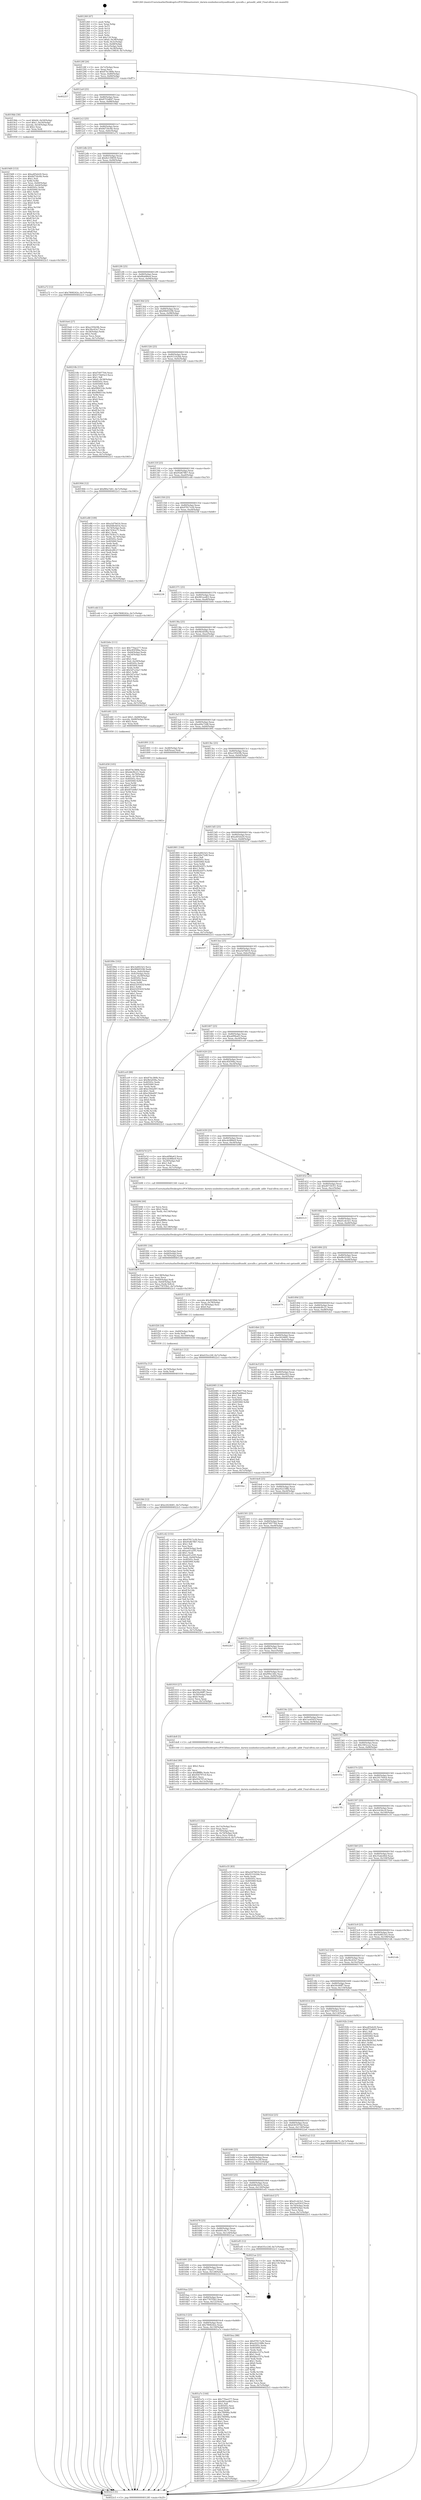 digraph "0x401260" {
  label = "0x401260 (/mnt/c/Users/mathe/Desktop/tcc/POCII/binaries/extr_darwin-xnubsdsecurityauditaudit_syscalls.c_getaudit_addr_Final-ollvm.out::main(0))"
  labelloc = "t"
  node[shape=record]

  Entry [label="",width=0.3,height=0.3,shape=circle,fillcolor=black,style=filled]
  "0x40128f" [label="{
     0x40128f [26]\l
     | [instrs]\l
     &nbsp;&nbsp;0x40128f \<+3\>: mov -0x7c(%rbp),%eax\l
     &nbsp;&nbsp;0x401292 \<+2\>: mov %eax,%ecx\l
     &nbsp;&nbsp;0x401294 \<+6\>: sub $0x874c380b,%ecx\l
     &nbsp;&nbsp;0x40129a \<+3\>: mov %eax,-0x80(%rbp)\l
     &nbsp;&nbsp;0x40129d \<+6\>: mov %ecx,-0x84(%rbp)\l
     &nbsp;&nbsp;0x4012a3 \<+6\>: je 0000000000402257 \<main+0xff7\>\l
  }"]
  "0x402257" [label="{
     0x402257\l
  }", style=dashed]
  "0x4012a9" [label="{
     0x4012a9 [25]\l
     | [instrs]\l
     &nbsp;&nbsp;0x4012a9 \<+5\>: jmp 00000000004012ae \<main+0x4e\>\l
     &nbsp;&nbsp;0x4012ae \<+3\>: mov -0x80(%rbp),%eax\l
     &nbsp;&nbsp;0x4012b1 \<+5\>: sub $0x8755d647,%eax\l
     &nbsp;&nbsp;0x4012b6 \<+6\>: mov %eax,-0x88(%rbp)\l
     &nbsp;&nbsp;0x4012bc \<+6\>: je 00000000004019bb \<main+0x75b\>\l
  }"]
  Exit [label="",width=0.3,height=0.3,shape=circle,fillcolor=black,style=filled,peripheries=2]
  "0x4019bb" [label="{
     0x4019bb [30]\l
     | [instrs]\l
     &nbsp;&nbsp;0x4019bb \<+7\>: movl $0x64,-0x50(%rbp)\l
     &nbsp;&nbsp;0x4019c2 \<+7\>: movl $0x1,-0x54(%rbp)\l
     &nbsp;&nbsp;0x4019c9 \<+4\>: movslq -0x54(%rbp),%rax\l
     &nbsp;&nbsp;0x4019cd \<+4\>: shl $0x2,%rax\l
     &nbsp;&nbsp;0x4019d1 \<+3\>: mov %rax,%rdi\l
     &nbsp;&nbsp;0x4019d4 \<+5\>: call 0000000000401050 \<malloc@plt\>\l
     | [calls]\l
     &nbsp;&nbsp;0x401050 \{1\} (unknown)\l
  }"]
  "0x4012c2" [label="{
     0x4012c2 [25]\l
     | [instrs]\l
     &nbsp;&nbsp;0x4012c2 \<+5\>: jmp 00000000004012c7 \<main+0x67\>\l
     &nbsp;&nbsp;0x4012c7 \<+3\>: mov -0x80(%rbp),%eax\l
     &nbsp;&nbsp;0x4012ca \<+5\>: sub $0x8d726c6b,%eax\l
     &nbsp;&nbsp;0x4012cf \<+6\>: mov %eax,-0x8c(%rbp)\l
     &nbsp;&nbsp;0x4012d5 \<+6\>: je 0000000000401a72 \<main+0x812\>\l
  }"]
  "0x401f46" [label="{
     0x401f46 [12]\l
     | [instrs]\l
     &nbsp;&nbsp;0x401f46 \<+7\>: movl $0xe2624681,-0x7c(%rbp)\l
     &nbsp;&nbsp;0x401f4d \<+5\>: jmp 00000000004022c5 \<main+0x1065\>\l
  }"]
  "0x401a72" [label="{
     0x401a72 [12]\l
     | [instrs]\l
     &nbsp;&nbsp;0x401a72 \<+7\>: movl $0x7808242e,-0x7c(%rbp)\l
     &nbsp;&nbsp;0x401a79 \<+5\>: jmp 00000000004022c5 \<main+0x1065\>\l
  }"]
  "0x4012db" [label="{
     0x4012db [25]\l
     | [instrs]\l
     &nbsp;&nbsp;0x4012db \<+5\>: jmp 00000000004012e0 \<main+0x80\>\l
     &nbsp;&nbsp;0x4012e0 \<+3\>: mov -0x80(%rbp),%eax\l
     &nbsp;&nbsp;0x4012e3 \<+5\>: sub $0x8e139839,%eax\l
     &nbsp;&nbsp;0x4012e8 \<+6\>: mov %eax,-0x90(%rbp)\l
     &nbsp;&nbsp;0x4012ee \<+6\>: je 00000000004016e6 \<main+0x486\>\l
  }"]
  "0x401f3a" [label="{
     0x401f3a [12]\l
     | [instrs]\l
     &nbsp;&nbsp;0x401f3a \<+4\>: mov -0x70(%rbp),%rdx\l
     &nbsp;&nbsp;0x401f3e \<+3\>: mov %rdx,%rdi\l
     &nbsp;&nbsp;0x401f41 \<+5\>: call 0000000000401030 \<free@plt\>\l
     | [calls]\l
     &nbsp;&nbsp;0x401030 \{1\} (unknown)\l
  }"]
  "0x4016e6" [label="{
     0x4016e6 [27]\l
     | [instrs]\l
     &nbsp;&nbsp;0x4016e6 \<+5\>: mov $0xa195b5fb,%eax\l
     &nbsp;&nbsp;0x4016eb \<+5\>: mov $0x3fec63a7,%ecx\l
     &nbsp;&nbsp;0x4016f0 \<+3\>: mov -0x34(%rbp),%edx\l
     &nbsp;&nbsp;0x4016f3 \<+3\>: cmp $0x2,%edx\l
     &nbsp;&nbsp;0x4016f6 \<+3\>: cmovne %ecx,%eax\l
     &nbsp;&nbsp;0x4016f9 \<+3\>: mov %eax,-0x7c(%rbp)\l
     &nbsp;&nbsp;0x4016fc \<+5\>: jmp 00000000004022c5 \<main+0x1065\>\l
  }"]
  "0x4012f4" [label="{
     0x4012f4 [25]\l
     | [instrs]\l
     &nbsp;&nbsp;0x4012f4 \<+5\>: jmp 00000000004012f9 \<main+0x99\>\l
     &nbsp;&nbsp;0x4012f9 \<+3\>: mov -0x80(%rbp),%eax\l
     &nbsp;&nbsp;0x4012fc \<+5\>: sub $0x8fa686ed,%eax\l
     &nbsp;&nbsp;0x401301 \<+6\>: mov %eax,-0x94(%rbp)\l
     &nbsp;&nbsp;0x401307 \<+6\>: je 000000000040210b \<main+0xeab\>\l
  }"]
  "0x4022c5" [label="{
     0x4022c5 [5]\l
     | [instrs]\l
     &nbsp;&nbsp;0x4022c5 \<+5\>: jmp 000000000040128f \<main+0x2f\>\l
  }"]
  "0x401260" [label="{
     0x401260 [47]\l
     | [instrs]\l
     &nbsp;&nbsp;0x401260 \<+1\>: push %rbp\l
     &nbsp;&nbsp;0x401261 \<+3\>: mov %rsp,%rbp\l
     &nbsp;&nbsp;0x401264 \<+2\>: push %r15\l
     &nbsp;&nbsp;0x401266 \<+2\>: push %r14\l
     &nbsp;&nbsp;0x401268 \<+2\>: push %r13\l
     &nbsp;&nbsp;0x40126a \<+2\>: push %r12\l
     &nbsp;&nbsp;0x40126c \<+1\>: push %rbx\l
     &nbsp;&nbsp;0x40126d \<+7\>: sub $0x118,%rsp\l
     &nbsp;&nbsp;0x401274 \<+7\>: movl $0x0,-0x38(%rbp)\l
     &nbsp;&nbsp;0x40127b \<+3\>: mov %edi,-0x3c(%rbp)\l
     &nbsp;&nbsp;0x40127e \<+4\>: mov %rsi,-0x48(%rbp)\l
     &nbsp;&nbsp;0x401282 \<+3\>: mov -0x3c(%rbp),%edi\l
     &nbsp;&nbsp;0x401285 \<+3\>: mov %edi,-0x34(%rbp)\l
     &nbsp;&nbsp;0x401288 \<+7\>: movl $0x8e139839,-0x7c(%rbp)\l
  }"]
  "0x401f28" [label="{
     0x401f28 [18]\l
     | [instrs]\l
     &nbsp;&nbsp;0x401f28 \<+4\>: mov -0x60(%rbp),%rdx\l
     &nbsp;&nbsp;0x401f2c \<+3\>: mov %rdx,%rdi\l
     &nbsp;&nbsp;0x401f2f \<+6\>: mov %eax,-0x140(%rbp)\l
     &nbsp;&nbsp;0x401f35 \<+5\>: call 0000000000401030 \<free@plt\>\l
     | [calls]\l
     &nbsp;&nbsp;0x401030 \{1\} (unknown)\l
  }"]
  "0x40210b" [label="{
     0x40210b [151]\l
     | [instrs]\l
     &nbsp;&nbsp;0x40210b \<+5\>: mov $0xf7497764,%eax\l
     &nbsp;&nbsp;0x402110 \<+5\>: mov $0x575b05e3,%ecx\l
     &nbsp;&nbsp;0x402115 \<+2\>: mov $0x1,%dl\l
     &nbsp;&nbsp;0x402117 \<+7\>: movl $0x0,-0x38(%rbp)\l
     &nbsp;&nbsp;0x40211e \<+7\>: mov 0x40505c,%esi\l
     &nbsp;&nbsp;0x402125 \<+7\>: mov 0x405060,%edi\l
     &nbsp;&nbsp;0x40212c \<+3\>: mov %esi,%r8d\l
     &nbsp;&nbsp;0x40212f \<+7\>: sub $0xf984514e,%r8d\l
     &nbsp;&nbsp;0x402136 \<+4\>: sub $0x1,%r8d\l
     &nbsp;&nbsp;0x40213a \<+7\>: add $0xf984514e,%r8d\l
     &nbsp;&nbsp;0x402141 \<+4\>: imul %r8d,%esi\l
     &nbsp;&nbsp;0x402145 \<+3\>: and $0x1,%esi\l
     &nbsp;&nbsp;0x402148 \<+3\>: cmp $0x0,%esi\l
     &nbsp;&nbsp;0x40214b \<+4\>: sete %r9b\l
     &nbsp;&nbsp;0x40214f \<+3\>: cmp $0xa,%edi\l
     &nbsp;&nbsp;0x402152 \<+4\>: setl %r10b\l
     &nbsp;&nbsp;0x402156 \<+3\>: mov %r9b,%r11b\l
     &nbsp;&nbsp;0x402159 \<+4\>: xor $0xff,%r11b\l
     &nbsp;&nbsp;0x40215d \<+3\>: mov %r10b,%bl\l
     &nbsp;&nbsp;0x402160 \<+3\>: xor $0xff,%bl\l
     &nbsp;&nbsp;0x402163 \<+3\>: xor $0x1,%dl\l
     &nbsp;&nbsp;0x402166 \<+3\>: mov %r11b,%r14b\l
     &nbsp;&nbsp;0x402169 \<+4\>: and $0xff,%r14b\l
     &nbsp;&nbsp;0x40216d \<+3\>: and %dl,%r9b\l
     &nbsp;&nbsp;0x402170 \<+3\>: mov %bl,%r15b\l
     &nbsp;&nbsp;0x402173 \<+4\>: and $0xff,%r15b\l
     &nbsp;&nbsp;0x402177 \<+3\>: and %dl,%r10b\l
     &nbsp;&nbsp;0x40217a \<+3\>: or %r9b,%r14b\l
     &nbsp;&nbsp;0x40217d \<+3\>: or %r10b,%r15b\l
     &nbsp;&nbsp;0x402180 \<+3\>: xor %r15b,%r14b\l
     &nbsp;&nbsp;0x402183 \<+3\>: or %bl,%r11b\l
     &nbsp;&nbsp;0x402186 \<+4\>: xor $0xff,%r11b\l
     &nbsp;&nbsp;0x40218a \<+3\>: or $0x1,%dl\l
     &nbsp;&nbsp;0x40218d \<+3\>: and %dl,%r11b\l
     &nbsp;&nbsp;0x402190 \<+3\>: or %r11b,%r14b\l
     &nbsp;&nbsp;0x402193 \<+4\>: test $0x1,%r14b\l
     &nbsp;&nbsp;0x402197 \<+3\>: cmovne %ecx,%eax\l
     &nbsp;&nbsp;0x40219a \<+3\>: mov %eax,-0x7c(%rbp)\l
     &nbsp;&nbsp;0x40219d \<+5\>: jmp 00000000004022c5 \<main+0x1065\>\l
  }"]
  "0x40130d" [label="{
     0x40130d [25]\l
     | [instrs]\l
     &nbsp;&nbsp;0x40130d \<+5\>: jmp 0000000000401312 \<main+0xb2\>\l
     &nbsp;&nbsp;0x401312 \<+3\>: mov -0x80(%rbp),%eax\l
     &nbsp;&nbsp;0x401315 \<+5\>: sub $0x90b93296,%eax\l
     &nbsp;&nbsp;0x40131a \<+6\>: mov %eax,-0x98(%rbp)\l
     &nbsp;&nbsp;0x401320 \<+6\>: je 0000000000401904 \<main+0x6a4\>\l
  }"]
  "0x401f11" [label="{
     0x401f11 [23]\l
     | [instrs]\l
     &nbsp;&nbsp;0x401f11 \<+10\>: movabs $0x4030b6,%rdi\l
     &nbsp;&nbsp;0x401f1b \<+3\>: mov %eax,-0x78(%rbp)\l
     &nbsp;&nbsp;0x401f1e \<+3\>: mov -0x78(%rbp),%esi\l
     &nbsp;&nbsp;0x401f21 \<+2\>: mov $0x0,%al\l
     &nbsp;&nbsp;0x401f23 \<+5\>: call 0000000000401040 \<printf@plt\>\l
     | [calls]\l
     &nbsp;&nbsp;0x401040 \{1\} (unknown)\l
  }"]
  "0x401904" [label="{
     0x401904 [12]\l
     | [instrs]\l
     &nbsp;&nbsp;0x401904 \<+7\>: movl $0xf80a7d41,-0x7c(%rbp)\l
     &nbsp;&nbsp;0x40190b \<+5\>: jmp 00000000004022c5 \<main+0x1065\>\l
  }"]
  "0x401326" [label="{
     0x401326 [25]\l
     | [instrs]\l
     &nbsp;&nbsp;0x401326 \<+5\>: jmp 000000000040132b \<main+0xcb\>\l
     &nbsp;&nbsp;0x40132b \<+3\>: mov -0x80(%rbp),%eax\l
     &nbsp;&nbsp;0x40132e \<+5\>: sub $0x915162bb,%eax\l
     &nbsp;&nbsp;0x401333 \<+6\>: mov %eax,-0x9c(%rbp)\l
     &nbsp;&nbsp;0x401339 \<+6\>: je 0000000000401e88 \<main+0xc28\>\l
  }"]
  "0x401e15" [label="{
     0x401e15 [32]\l
     | [instrs]\l
     &nbsp;&nbsp;0x401e15 \<+6\>: mov -0x13c(%rbp),%ecx\l
     &nbsp;&nbsp;0x401e1b \<+3\>: imul %eax,%ecx\l
     &nbsp;&nbsp;0x401e1e \<+4\>: mov -0x70(%rbp),%rsi\l
     &nbsp;&nbsp;0x401e22 \<+4\>: movslq -0x74(%rbp),%rdi\l
     &nbsp;&nbsp;0x401e26 \<+3\>: mov %ecx,(%rsi,%rdi,4)\l
     &nbsp;&nbsp;0x401e29 \<+7\>: movl $0x2cb34cc9,-0x7c(%rbp)\l
     &nbsp;&nbsp;0x401e30 \<+5\>: jmp 00000000004022c5 \<main+0x1065\>\l
  }"]
  "0x401e88" [label="{
     0x401e88 [109]\l
     | [instrs]\l
     &nbsp;&nbsp;0x401e88 \<+5\>: mov $0xa5d7b616,%eax\l
     &nbsp;&nbsp;0x401e8d \<+5\>: mov $0x648e4d1b,%ecx\l
     &nbsp;&nbsp;0x401e92 \<+3\>: mov -0x74(%rbp),%edx\l
     &nbsp;&nbsp;0x401e95 \<+6\>: add $0x743fce71,%edx\l
     &nbsp;&nbsp;0x401e9b \<+3\>: add $0x1,%edx\l
     &nbsp;&nbsp;0x401e9e \<+6\>: sub $0x743fce71,%edx\l
     &nbsp;&nbsp;0x401ea4 \<+3\>: mov %edx,-0x74(%rbp)\l
     &nbsp;&nbsp;0x401ea7 \<+7\>: mov 0x40505c,%edx\l
     &nbsp;&nbsp;0x401eae \<+7\>: mov 0x405060,%esi\l
     &nbsp;&nbsp;0x401eb5 \<+2\>: mov %edx,%edi\l
     &nbsp;&nbsp;0x401eb7 \<+6\>: sub $0xdce8fc27,%edi\l
     &nbsp;&nbsp;0x401ebd \<+3\>: sub $0x1,%edi\l
     &nbsp;&nbsp;0x401ec0 \<+6\>: add $0xdce8fc27,%edi\l
     &nbsp;&nbsp;0x401ec6 \<+3\>: imul %edi,%edx\l
     &nbsp;&nbsp;0x401ec9 \<+3\>: and $0x1,%edx\l
     &nbsp;&nbsp;0x401ecc \<+3\>: cmp $0x0,%edx\l
     &nbsp;&nbsp;0x401ecf \<+4\>: sete %r8b\l
     &nbsp;&nbsp;0x401ed3 \<+3\>: cmp $0xa,%esi\l
     &nbsp;&nbsp;0x401ed6 \<+4\>: setl %r9b\l
     &nbsp;&nbsp;0x401eda \<+3\>: mov %r8b,%r10b\l
     &nbsp;&nbsp;0x401edd \<+3\>: and %r9b,%r10b\l
     &nbsp;&nbsp;0x401ee0 \<+3\>: xor %r9b,%r8b\l
     &nbsp;&nbsp;0x401ee3 \<+3\>: or %r8b,%r10b\l
     &nbsp;&nbsp;0x401ee6 \<+4\>: test $0x1,%r10b\l
     &nbsp;&nbsp;0x401eea \<+3\>: cmovne %ecx,%eax\l
     &nbsp;&nbsp;0x401eed \<+3\>: mov %eax,-0x7c(%rbp)\l
     &nbsp;&nbsp;0x401ef0 \<+5\>: jmp 00000000004022c5 \<main+0x1065\>\l
  }"]
  "0x40133f" [label="{
     0x40133f [25]\l
     | [instrs]\l
     &nbsp;&nbsp;0x40133f \<+5\>: jmp 0000000000401344 \<main+0xe4\>\l
     &nbsp;&nbsp;0x401344 \<+3\>: mov -0x80(%rbp),%eax\l
     &nbsp;&nbsp;0x401347 \<+5\>: sub $0x95d67867,%eax\l
     &nbsp;&nbsp;0x40134c \<+6\>: mov %eax,-0xa0(%rbp)\l
     &nbsp;&nbsp;0x401352 \<+6\>: je 0000000000401cdd \<main+0xa7d\>\l
  }"]
  "0x401ded" [label="{
     0x401ded [40]\l
     | [instrs]\l
     &nbsp;&nbsp;0x401ded \<+5\>: mov $0x2,%ecx\l
     &nbsp;&nbsp;0x401df2 \<+1\>: cltd\l
     &nbsp;&nbsp;0x401df3 \<+2\>: idiv %ecx\l
     &nbsp;&nbsp;0x401df5 \<+6\>: imul $0xfffffffe,%edx,%ecx\l
     &nbsp;&nbsp;0x401dfb \<+6\>: sub $0x956797c9,%ecx\l
     &nbsp;&nbsp;0x401e01 \<+3\>: add $0x1,%ecx\l
     &nbsp;&nbsp;0x401e04 \<+6\>: add $0x956797c9,%ecx\l
     &nbsp;&nbsp;0x401e0a \<+6\>: mov %ecx,-0x13c(%rbp)\l
     &nbsp;&nbsp;0x401e10 \<+5\>: call 0000000000401160 \<next_i\>\l
     | [calls]\l
     &nbsp;&nbsp;0x401160 \{1\} (/mnt/c/Users/mathe/Desktop/tcc/POCII/binaries/extr_darwin-xnubsdsecurityauditaudit_syscalls.c_getaudit_addr_Final-ollvm.out::next_i)\l
  }"]
  "0x401cdd" [label="{
     0x401cdd [12]\l
     | [instrs]\l
     &nbsp;&nbsp;0x401cdd \<+7\>: movl $0x7808242e,-0x7c(%rbp)\l
     &nbsp;&nbsp;0x401ce4 \<+5\>: jmp 00000000004022c5 \<main+0x1065\>\l
  }"]
  "0x401358" [label="{
     0x401358 [25]\l
     | [instrs]\l
     &nbsp;&nbsp;0x401358 \<+5\>: jmp 000000000040135d \<main+0xfd\>\l
     &nbsp;&nbsp;0x40135d \<+3\>: mov -0x80(%rbp),%eax\l
     &nbsp;&nbsp;0x401360 \<+5\>: sub $0x97817a30,%eax\l
     &nbsp;&nbsp;0x401365 \<+6\>: mov %eax,-0xa4(%rbp)\l
     &nbsp;&nbsp;0x40136b \<+6\>: je 0000000000402238 \<main+0xfd8\>\l
  }"]
  "0x401d58" [label="{
     0x401d58 [105]\l
     | [instrs]\l
     &nbsp;&nbsp;0x401d58 \<+5\>: mov $0x874c380b,%ecx\l
     &nbsp;&nbsp;0x401d5d \<+5\>: mov $0xddcf0c21,%edx\l
     &nbsp;&nbsp;0x401d62 \<+4\>: mov %rax,-0x70(%rbp)\l
     &nbsp;&nbsp;0x401d66 \<+7\>: movl $0x0,-0x74(%rbp)\l
     &nbsp;&nbsp;0x401d6d \<+7\>: mov 0x40505c,%esi\l
     &nbsp;&nbsp;0x401d74 \<+8\>: mov 0x405060,%r8d\l
     &nbsp;&nbsp;0x401d7c \<+3\>: mov %esi,%r9d\l
     &nbsp;&nbsp;0x401d7f \<+7\>: sub $0x6f7eb8b7,%r9d\l
     &nbsp;&nbsp;0x401d86 \<+4\>: sub $0x1,%r9d\l
     &nbsp;&nbsp;0x401d8a \<+7\>: add $0x6f7eb8b7,%r9d\l
     &nbsp;&nbsp;0x401d91 \<+4\>: imul %r9d,%esi\l
     &nbsp;&nbsp;0x401d95 \<+3\>: and $0x1,%esi\l
     &nbsp;&nbsp;0x401d98 \<+3\>: cmp $0x0,%esi\l
     &nbsp;&nbsp;0x401d9b \<+4\>: sete %r10b\l
     &nbsp;&nbsp;0x401d9f \<+4\>: cmp $0xa,%r8d\l
     &nbsp;&nbsp;0x401da3 \<+4\>: setl %r11b\l
     &nbsp;&nbsp;0x401da7 \<+3\>: mov %r10b,%bl\l
     &nbsp;&nbsp;0x401daa \<+3\>: and %r11b,%bl\l
     &nbsp;&nbsp;0x401dad \<+3\>: xor %r11b,%r10b\l
     &nbsp;&nbsp;0x401db0 \<+3\>: or %r10b,%bl\l
     &nbsp;&nbsp;0x401db3 \<+3\>: test $0x1,%bl\l
     &nbsp;&nbsp;0x401db6 \<+3\>: cmovne %edx,%ecx\l
     &nbsp;&nbsp;0x401db9 \<+3\>: mov %ecx,-0x7c(%rbp)\l
     &nbsp;&nbsp;0x401dbc \<+5\>: jmp 00000000004022c5 \<main+0x1065\>\l
  }"]
  "0x402238" [label="{
     0x402238\l
  }", style=dashed]
  "0x401371" [label="{
     0x401371 [25]\l
     | [instrs]\l
     &nbsp;&nbsp;0x401371 \<+5\>: jmp 0000000000401376 \<main+0x116\>\l
     &nbsp;&nbsp;0x401376 \<+3\>: mov -0x80(%rbp),%eax\l
     &nbsp;&nbsp;0x401379 \<+5\>: sub $0x981eed63,%eax\l
     &nbsp;&nbsp;0x40137e \<+6\>: mov %eax,-0xa8(%rbp)\l
     &nbsp;&nbsp;0x401384 \<+6\>: je 0000000000401b0e \<main+0x8ae\>\l
  }"]
  "0x401bc9" [label="{
     0x401bc9 [33]\l
     | [instrs]\l
     &nbsp;&nbsp;0x401bc9 \<+6\>: mov -0x138(%rbp),%ecx\l
     &nbsp;&nbsp;0x401bcf \<+3\>: imul %eax,%ecx\l
     &nbsp;&nbsp;0x401bd2 \<+4\>: mov -0x60(%rbp),%rdi\l
     &nbsp;&nbsp;0x401bd6 \<+4\>: movslq -0x64(%rbp),%r8\l
     &nbsp;&nbsp;0x401bda \<+4\>: mov %ecx,(%rdi,%r8,4)\l
     &nbsp;&nbsp;0x401bde \<+7\>: movl $0x7787f3b2,-0x7c(%rbp)\l
     &nbsp;&nbsp;0x401be5 \<+5\>: jmp 00000000004022c5 \<main+0x1065\>\l
  }"]
  "0x401b0e" [label="{
     0x401b0e [111]\l
     | [instrs]\l
     &nbsp;&nbsp;0x401b0e \<+5\>: mov $0x770ae277,%eax\l
     &nbsp;&nbsp;0x401b13 \<+5\>: mov $0xc85f30ba,%ecx\l
     &nbsp;&nbsp;0x401b18 \<+3\>: mov -0x64(%rbp),%edx\l
     &nbsp;&nbsp;0x401b1b \<+3\>: cmp -0x54(%rbp),%edx\l
     &nbsp;&nbsp;0x401b1e \<+4\>: setl %sil\l
     &nbsp;&nbsp;0x401b22 \<+4\>: and $0x1,%sil\l
     &nbsp;&nbsp;0x401b26 \<+4\>: mov %sil,-0x29(%rbp)\l
     &nbsp;&nbsp;0x401b2a \<+7\>: mov 0x40505c,%edx\l
     &nbsp;&nbsp;0x401b31 \<+7\>: mov 0x405060,%edi\l
     &nbsp;&nbsp;0x401b38 \<+3\>: mov %edx,%r8d\l
     &nbsp;&nbsp;0x401b3b \<+7\>: add $0x5d7a1ba7,%r8d\l
     &nbsp;&nbsp;0x401b42 \<+4\>: sub $0x1,%r8d\l
     &nbsp;&nbsp;0x401b46 \<+7\>: sub $0x5d7a1ba7,%r8d\l
     &nbsp;&nbsp;0x401b4d \<+4\>: imul %r8d,%edx\l
     &nbsp;&nbsp;0x401b51 \<+3\>: and $0x1,%edx\l
     &nbsp;&nbsp;0x401b54 \<+3\>: cmp $0x0,%edx\l
     &nbsp;&nbsp;0x401b57 \<+4\>: sete %sil\l
     &nbsp;&nbsp;0x401b5b \<+3\>: cmp $0xa,%edi\l
     &nbsp;&nbsp;0x401b5e \<+4\>: setl %r9b\l
     &nbsp;&nbsp;0x401b62 \<+3\>: mov %sil,%r10b\l
     &nbsp;&nbsp;0x401b65 \<+3\>: and %r9b,%r10b\l
     &nbsp;&nbsp;0x401b68 \<+3\>: xor %r9b,%sil\l
     &nbsp;&nbsp;0x401b6b \<+3\>: or %sil,%r10b\l
     &nbsp;&nbsp;0x401b6e \<+4\>: test $0x1,%r10b\l
     &nbsp;&nbsp;0x401b72 \<+3\>: cmovne %ecx,%eax\l
     &nbsp;&nbsp;0x401b75 \<+3\>: mov %eax,-0x7c(%rbp)\l
     &nbsp;&nbsp;0x401b78 \<+5\>: jmp 00000000004022c5 \<main+0x1065\>\l
  }"]
  "0x40138a" [label="{
     0x40138a [25]\l
     | [instrs]\l
     &nbsp;&nbsp;0x40138a \<+5\>: jmp 000000000040138f \<main+0x12f\>\l
     &nbsp;&nbsp;0x40138f \<+3\>: mov -0x80(%rbp),%eax\l
     &nbsp;&nbsp;0x401392 \<+5\>: sub $0x9b5d5f4a,%eax\l
     &nbsp;&nbsp;0x401397 \<+6\>: mov %eax,-0xac(%rbp)\l
     &nbsp;&nbsp;0x40139d \<+6\>: je 0000000000401d41 \<main+0xae1\>\l
  }"]
  "0x401b9d" [label="{
     0x401b9d [44]\l
     | [instrs]\l
     &nbsp;&nbsp;0x401b9d \<+2\>: xor %ecx,%ecx\l
     &nbsp;&nbsp;0x401b9f \<+5\>: mov $0x2,%edx\l
     &nbsp;&nbsp;0x401ba4 \<+6\>: mov %edx,-0x134(%rbp)\l
     &nbsp;&nbsp;0x401baa \<+1\>: cltd\l
     &nbsp;&nbsp;0x401bab \<+6\>: mov -0x134(%rbp),%esi\l
     &nbsp;&nbsp;0x401bb1 \<+2\>: idiv %esi\l
     &nbsp;&nbsp;0x401bb3 \<+6\>: imul $0xfffffffe,%edx,%edx\l
     &nbsp;&nbsp;0x401bb9 \<+3\>: sub $0x1,%ecx\l
     &nbsp;&nbsp;0x401bbc \<+2\>: sub %ecx,%edx\l
     &nbsp;&nbsp;0x401bbe \<+6\>: mov %edx,-0x138(%rbp)\l
     &nbsp;&nbsp;0x401bc4 \<+5\>: call 0000000000401160 \<next_i\>\l
     | [calls]\l
     &nbsp;&nbsp;0x401160 \{1\} (/mnt/c/Users/mathe/Desktop/tcc/POCII/binaries/extr_darwin-xnubsdsecurityauditaudit_syscalls.c_getaudit_addr_Final-ollvm.out::next_i)\l
  }"]
  "0x401d41" [label="{
     0x401d41 [23]\l
     | [instrs]\l
     &nbsp;&nbsp;0x401d41 \<+7\>: movl $0x1,-0x68(%rbp)\l
     &nbsp;&nbsp;0x401d48 \<+4\>: movslq -0x68(%rbp),%rax\l
     &nbsp;&nbsp;0x401d4c \<+4\>: shl $0x2,%rax\l
     &nbsp;&nbsp;0x401d50 \<+3\>: mov %rax,%rdi\l
     &nbsp;&nbsp;0x401d53 \<+5\>: call 0000000000401050 \<malloc@plt\>\l
     | [calls]\l
     &nbsp;&nbsp;0x401050 \{1\} (unknown)\l
  }"]
  "0x4013a3" [label="{
     0x4013a3 [25]\l
     | [instrs]\l
     &nbsp;&nbsp;0x4013a3 \<+5\>: jmp 00000000004013a8 \<main+0x148\>\l
     &nbsp;&nbsp;0x4013a8 \<+3\>: mov -0x80(%rbp),%eax\l
     &nbsp;&nbsp;0x4013ab \<+5\>: sub $0xa00e72d8,%eax\l
     &nbsp;&nbsp;0x4013b0 \<+6\>: mov %eax,-0xb0(%rbp)\l
     &nbsp;&nbsp;0x4013b6 \<+6\>: je 0000000000401891 \<main+0x631\>\l
  }"]
  "0x4016dc" [label="{
     0x4016dc\l
  }", style=dashed]
  "0x401891" [label="{
     0x401891 [13]\l
     | [instrs]\l
     &nbsp;&nbsp;0x401891 \<+4\>: mov -0x48(%rbp),%rax\l
     &nbsp;&nbsp;0x401895 \<+4\>: mov 0x8(%rax),%rdi\l
     &nbsp;&nbsp;0x401899 \<+5\>: call 0000000000401060 \<atoi@plt\>\l
     | [calls]\l
     &nbsp;&nbsp;0x401060 \{1\} (unknown)\l
  }"]
  "0x4013bc" [label="{
     0x4013bc [25]\l
     | [instrs]\l
     &nbsp;&nbsp;0x4013bc \<+5\>: jmp 00000000004013c1 \<main+0x161\>\l
     &nbsp;&nbsp;0x4013c1 \<+3\>: mov -0x80(%rbp),%eax\l
     &nbsp;&nbsp;0x4013c4 \<+5\>: sub $0xa195b5fb,%eax\l
     &nbsp;&nbsp;0x4013c9 \<+6\>: mov %eax,-0xb4(%rbp)\l
     &nbsp;&nbsp;0x4013cf \<+6\>: je 0000000000401801 \<main+0x5a1\>\l
  }"]
  "0x401a7e" [label="{
     0x401a7e [144]\l
     | [instrs]\l
     &nbsp;&nbsp;0x401a7e \<+5\>: mov $0x770ae277,%eax\l
     &nbsp;&nbsp;0x401a83 \<+5\>: mov $0x981eed63,%ecx\l
     &nbsp;&nbsp;0x401a88 \<+2\>: mov $0x1,%dl\l
     &nbsp;&nbsp;0x401a8a \<+7\>: mov 0x40505c,%esi\l
     &nbsp;&nbsp;0x401a91 \<+7\>: mov 0x405060,%edi\l
     &nbsp;&nbsp;0x401a98 \<+3\>: mov %esi,%r8d\l
     &nbsp;&nbsp;0x401a9b \<+7\>: sub $0x7f4990a,%r8d\l
     &nbsp;&nbsp;0x401aa2 \<+4\>: sub $0x1,%r8d\l
     &nbsp;&nbsp;0x401aa6 \<+7\>: add $0x7f4990a,%r8d\l
     &nbsp;&nbsp;0x401aad \<+4\>: imul %r8d,%esi\l
     &nbsp;&nbsp;0x401ab1 \<+3\>: and $0x1,%esi\l
     &nbsp;&nbsp;0x401ab4 \<+3\>: cmp $0x0,%esi\l
     &nbsp;&nbsp;0x401ab7 \<+4\>: sete %r9b\l
     &nbsp;&nbsp;0x401abb \<+3\>: cmp $0xa,%edi\l
     &nbsp;&nbsp;0x401abe \<+4\>: setl %r10b\l
     &nbsp;&nbsp;0x401ac2 \<+3\>: mov %r9b,%r11b\l
     &nbsp;&nbsp;0x401ac5 \<+4\>: xor $0xff,%r11b\l
     &nbsp;&nbsp;0x401ac9 \<+3\>: mov %r10b,%bl\l
     &nbsp;&nbsp;0x401acc \<+3\>: xor $0xff,%bl\l
     &nbsp;&nbsp;0x401acf \<+3\>: xor $0x1,%dl\l
     &nbsp;&nbsp;0x401ad2 \<+3\>: mov %r11b,%r14b\l
     &nbsp;&nbsp;0x401ad5 \<+4\>: and $0xff,%r14b\l
     &nbsp;&nbsp;0x401ad9 \<+3\>: and %dl,%r9b\l
     &nbsp;&nbsp;0x401adc \<+3\>: mov %bl,%r15b\l
     &nbsp;&nbsp;0x401adf \<+4\>: and $0xff,%r15b\l
     &nbsp;&nbsp;0x401ae3 \<+3\>: and %dl,%r10b\l
     &nbsp;&nbsp;0x401ae6 \<+3\>: or %r9b,%r14b\l
     &nbsp;&nbsp;0x401ae9 \<+3\>: or %r10b,%r15b\l
     &nbsp;&nbsp;0x401aec \<+3\>: xor %r15b,%r14b\l
     &nbsp;&nbsp;0x401aef \<+3\>: or %bl,%r11b\l
     &nbsp;&nbsp;0x401af2 \<+4\>: xor $0xff,%r11b\l
     &nbsp;&nbsp;0x401af6 \<+3\>: or $0x1,%dl\l
     &nbsp;&nbsp;0x401af9 \<+3\>: and %dl,%r11b\l
     &nbsp;&nbsp;0x401afc \<+3\>: or %r11b,%r14b\l
     &nbsp;&nbsp;0x401aff \<+4\>: test $0x1,%r14b\l
     &nbsp;&nbsp;0x401b03 \<+3\>: cmovne %ecx,%eax\l
     &nbsp;&nbsp;0x401b06 \<+3\>: mov %eax,-0x7c(%rbp)\l
     &nbsp;&nbsp;0x401b09 \<+5\>: jmp 00000000004022c5 \<main+0x1065\>\l
  }"]
  "0x401801" [label="{
     0x401801 [144]\l
     | [instrs]\l
     &nbsp;&nbsp;0x401801 \<+5\>: mov $0x3a4823e5,%eax\l
     &nbsp;&nbsp;0x401806 \<+5\>: mov $0xa00e72d8,%ecx\l
     &nbsp;&nbsp;0x40180b \<+2\>: mov $0x1,%dl\l
     &nbsp;&nbsp;0x40180d \<+7\>: mov 0x40505c,%esi\l
     &nbsp;&nbsp;0x401814 \<+7\>: mov 0x405060,%edi\l
     &nbsp;&nbsp;0x40181b \<+3\>: mov %esi,%r8d\l
     &nbsp;&nbsp;0x40181e \<+7\>: add $0xf42d2f7c,%r8d\l
     &nbsp;&nbsp;0x401825 \<+4\>: sub $0x1,%r8d\l
     &nbsp;&nbsp;0x401829 \<+7\>: sub $0xf42d2f7c,%r8d\l
     &nbsp;&nbsp;0x401830 \<+4\>: imul %r8d,%esi\l
     &nbsp;&nbsp;0x401834 \<+3\>: and $0x1,%esi\l
     &nbsp;&nbsp;0x401837 \<+3\>: cmp $0x0,%esi\l
     &nbsp;&nbsp;0x40183a \<+4\>: sete %r9b\l
     &nbsp;&nbsp;0x40183e \<+3\>: cmp $0xa,%edi\l
     &nbsp;&nbsp;0x401841 \<+4\>: setl %r10b\l
     &nbsp;&nbsp;0x401845 \<+3\>: mov %r9b,%r11b\l
     &nbsp;&nbsp;0x401848 \<+4\>: xor $0xff,%r11b\l
     &nbsp;&nbsp;0x40184c \<+3\>: mov %r10b,%bl\l
     &nbsp;&nbsp;0x40184f \<+3\>: xor $0xff,%bl\l
     &nbsp;&nbsp;0x401852 \<+3\>: xor $0x1,%dl\l
     &nbsp;&nbsp;0x401855 \<+3\>: mov %r11b,%r14b\l
     &nbsp;&nbsp;0x401858 \<+4\>: and $0xff,%r14b\l
     &nbsp;&nbsp;0x40185c \<+3\>: and %dl,%r9b\l
     &nbsp;&nbsp;0x40185f \<+3\>: mov %bl,%r15b\l
     &nbsp;&nbsp;0x401862 \<+4\>: and $0xff,%r15b\l
     &nbsp;&nbsp;0x401866 \<+3\>: and %dl,%r10b\l
     &nbsp;&nbsp;0x401869 \<+3\>: or %r9b,%r14b\l
     &nbsp;&nbsp;0x40186c \<+3\>: or %r10b,%r15b\l
     &nbsp;&nbsp;0x40186f \<+3\>: xor %r15b,%r14b\l
     &nbsp;&nbsp;0x401872 \<+3\>: or %bl,%r11b\l
     &nbsp;&nbsp;0x401875 \<+4\>: xor $0xff,%r11b\l
     &nbsp;&nbsp;0x401879 \<+3\>: or $0x1,%dl\l
     &nbsp;&nbsp;0x40187c \<+3\>: and %dl,%r11b\l
     &nbsp;&nbsp;0x40187f \<+3\>: or %r11b,%r14b\l
     &nbsp;&nbsp;0x401882 \<+4\>: test $0x1,%r14b\l
     &nbsp;&nbsp;0x401886 \<+3\>: cmovne %ecx,%eax\l
     &nbsp;&nbsp;0x401889 \<+3\>: mov %eax,-0x7c(%rbp)\l
     &nbsp;&nbsp;0x40188c \<+5\>: jmp 00000000004022c5 \<main+0x1065\>\l
  }"]
  "0x4013d5" [label="{
     0x4013d5 [25]\l
     | [instrs]\l
     &nbsp;&nbsp;0x4013d5 \<+5\>: jmp 00000000004013da \<main+0x17a\>\l
     &nbsp;&nbsp;0x4013da \<+3\>: mov -0x80(%rbp),%eax\l
     &nbsp;&nbsp;0x4013dd \<+5\>: sub $0xa4f3eb20,%eax\l
     &nbsp;&nbsp;0x4013e2 \<+6\>: mov %eax,-0xb8(%rbp)\l
     &nbsp;&nbsp;0x4013e8 \<+6\>: je 00000000004021f7 \<main+0xf97\>\l
  }"]
  "0x40189e" [label="{
     0x40189e [102]\l
     | [instrs]\l
     &nbsp;&nbsp;0x40189e \<+5\>: mov $0x3a4823e5,%ecx\l
     &nbsp;&nbsp;0x4018a3 \<+5\>: mov $0x90b93296,%edx\l
     &nbsp;&nbsp;0x4018a8 \<+3\>: mov %eax,-0x4c(%rbp)\l
     &nbsp;&nbsp;0x4018ab \<+3\>: mov -0x4c(%rbp),%eax\l
     &nbsp;&nbsp;0x4018ae \<+3\>: mov %eax,-0x30(%rbp)\l
     &nbsp;&nbsp;0x4018b1 \<+7\>: mov 0x40505c,%eax\l
     &nbsp;&nbsp;0x4018b8 \<+7\>: mov 0x405060,%esi\l
     &nbsp;&nbsp;0x4018bf \<+3\>: mov %eax,%r8d\l
     &nbsp;&nbsp;0x4018c2 \<+7\>: add $0xb329343f,%r8d\l
     &nbsp;&nbsp;0x4018c9 \<+4\>: sub $0x1,%r8d\l
     &nbsp;&nbsp;0x4018cd \<+7\>: sub $0xb329343f,%r8d\l
     &nbsp;&nbsp;0x4018d4 \<+4\>: imul %r8d,%eax\l
     &nbsp;&nbsp;0x4018d8 \<+3\>: and $0x1,%eax\l
     &nbsp;&nbsp;0x4018db \<+3\>: cmp $0x0,%eax\l
     &nbsp;&nbsp;0x4018de \<+4\>: sete %r9b\l
     &nbsp;&nbsp;0x4018e2 \<+3\>: cmp $0xa,%esi\l
     &nbsp;&nbsp;0x4018e5 \<+4\>: setl %r10b\l
     &nbsp;&nbsp;0x4018e9 \<+3\>: mov %r9b,%r11b\l
     &nbsp;&nbsp;0x4018ec \<+3\>: and %r10b,%r11b\l
     &nbsp;&nbsp;0x4018ef \<+3\>: xor %r10b,%r9b\l
     &nbsp;&nbsp;0x4018f2 \<+3\>: or %r9b,%r11b\l
     &nbsp;&nbsp;0x4018f5 \<+4\>: test $0x1,%r11b\l
     &nbsp;&nbsp;0x4018f9 \<+3\>: cmovne %edx,%ecx\l
     &nbsp;&nbsp;0x4018fc \<+3\>: mov %ecx,-0x7c(%rbp)\l
     &nbsp;&nbsp;0x4018ff \<+5\>: jmp 00000000004022c5 \<main+0x1065\>\l
  }"]
  "0x4016c3" [label="{
     0x4016c3 [25]\l
     | [instrs]\l
     &nbsp;&nbsp;0x4016c3 \<+5\>: jmp 00000000004016c8 \<main+0x468\>\l
     &nbsp;&nbsp;0x4016c8 \<+3\>: mov -0x80(%rbp),%eax\l
     &nbsp;&nbsp;0x4016cb \<+5\>: sub $0x7808242e,%eax\l
     &nbsp;&nbsp;0x4016d0 \<+6\>: mov %eax,-0x130(%rbp)\l
     &nbsp;&nbsp;0x4016d6 \<+6\>: je 0000000000401a7e \<main+0x81e\>\l
  }"]
  "0x4021f7" [label="{
     0x4021f7\l
  }", style=dashed]
  "0x4013ee" [label="{
     0x4013ee [25]\l
     | [instrs]\l
     &nbsp;&nbsp;0x4013ee \<+5\>: jmp 00000000004013f3 \<main+0x193\>\l
     &nbsp;&nbsp;0x4013f3 \<+3\>: mov -0x80(%rbp),%eax\l
     &nbsp;&nbsp;0x4013f6 \<+5\>: sub $0xa5d7b616,%eax\l
     &nbsp;&nbsp;0x4013fb \<+6\>: mov %eax,-0xbc(%rbp)\l
     &nbsp;&nbsp;0x401401 \<+6\>: je 0000000000402285 \<main+0x1025\>\l
  }"]
  "0x401bea" [label="{
     0x401bea [88]\l
     | [instrs]\l
     &nbsp;&nbsp;0x401bea \<+5\>: mov $0x97817a30,%eax\l
     &nbsp;&nbsp;0x401bef \<+5\>: mov $0xe922188b,%ecx\l
     &nbsp;&nbsp;0x401bf4 \<+7\>: mov 0x40505c,%edx\l
     &nbsp;&nbsp;0x401bfb \<+7\>: mov 0x405060,%esi\l
     &nbsp;&nbsp;0x401c02 \<+2\>: mov %edx,%edi\l
     &nbsp;&nbsp;0x401c04 \<+6\>: sub $0xbbcc537a,%edi\l
     &nbsp;&nbsp;0x401c0a \<+3\>: sub $0x1,%edi\l
     &nbsp;&nbsp;0x401c0d \<+6\>: add $0xbbcc537a,%edi\l
     &nbsp;&nbsp;0x401c13 \<+3\>: imul %edi,%edx\l
     &nbsp;&nbsp;0x401c16 \<+3\>: and $0x1,%edx\l
     &nbsp;&nbsp;0x401c19 \<+3\>: cmp $0x0,%edx\l
     &nbsp;&nbsp;0x401c1c \<+4\>: sete %r8b\l
     &nbsp;&nbsp;0x401c20 \<+3\>: cmp $0xa,%esi\l
     &nbsp;&nbsp;0x401c23 \<+4\>: setl %r9b\l
     &nbsp;&nbsp;0x401c27 \<+3\>: mov %r8b,%r10b\l
     &nbsp;&nbsp;0x401c2a \<+3\>: and %r9b,%r10b\l
     &nbsp;&nbsp;0x401c2d \<+3\>: xor %r9b,%r8b\l
     &nbsp;&nbsp;0x401c30 \<+3\>: or %r8b,%r10b\l
     &nbsp;&nbsp;0x401c33 \<+4\>: test $0x1,%r10b\l
     &nbsp;&nbsp;0x401c37 \<+3\>: cmovne %ecx,%eax\l
     &nbsp;&nbsp;0x401c3a \<+3\>: mov %eax,-0x7c(%rbp)\l
     &nbsp;&nbsp;0x401c3d \<+5\>: jmp 00000000004022c5 \<main+0x1065\>\l
  }"]
  "0x402285" [label="{
     0x402285\l
  }", style=dashed]
  "0x401407" [label="{
     0x401407 [25]\l
     | [instrs]\l
     &nbsp;&nbsp;0x401407 \<+5\>: jmp 000000000040140c \<main+0x1ac\>\l
     &nbsp;&nbsp;0x40140c \<+3\>: mov -0x80(%rbp),%eax\l
     &nbsp;&nbsp;0x40140f \<+5\>: sub $0xa6f96a63,%eax\l
     &nbsp;&nbsp;0x401414 \<+6\>: mov %eax,-0xc0(%rbp)\l
     &nbsp;&nbsp;0x40141a \<+6\>: je 0000000000401ce9 \<main+0xa89\>\l
  }"]
  "0x4016aa" [label="{
     0x4016aa [25]\l
     | [instrs]\l
     &nbsp;&nbsp;0x4016aa \<+5\>: jmp 00000000004016af \<main+0x44f\>\l
     &nbsp;&nbsp;0x4016af \<+3\>: mov -0x80(%rbp),%eax\l
     &nbsp;&nbsp;0x4016b2 \<+5\>: sub $0x7787f3b2,%eax\l
     &nbsp;&nbsp;0x4016b7 \<+6\>: mov %eax,-0x12c(%rbp)\l
     &nbsp;&nbsp;0x4016bd \<+6\>: je 0000000000401bea \<main+0x98a\>\l
  }"]
  "0x401ce9" [label="{
     0x401ce9 [88]\l
     | [instrs]\l
     &nbsp;&nbsp;0x401ce9 \<+5\>: mov $0x874c380b,%eax\l
     &nbsp;&nbsp;0x401cee \<+5\>: mov $0x9b5d5f4a,%ecx\l
     &nbsp;&nbsp;0x401cf3 \<+7\>: mov 0x40505c,%edx\l
     &nbsp;&nbsp;0x401cfa \<+7\>: mov 0x405060,%esi\l
     &nbsp;&nbsp;0x401d01 \<+2\>: mov %edx,%edi\l
     &nbsp;&nbsp;0x401d03 \<+6\>: add $0xe30da097,%edi\l
     &nbsp;&nbsp;0x401d09 \<+3\>: sub $0x1,%edi\l
     &nbsp;&nbsp;0x401d0c \<+6\>: sub $0xe30da097,%edi\l
     &nbsp;&nbsp;0x401d12 \<+3\>: imul %edi,%edx\l
     &nbsp;&nbsp;0x401d15 \<+3\>: and $0x1,%edx\l
     &nbsp;&nbsp;0x401d18 \<+3\>: cmp $0x0,%edx\l
     &nbsp;&nbsp;0x401d1b \<+4\>: sete %r8b\l
     &nbsp;&nbsp;0x401d1f \<+3\>: cmp $0xa,%esi\l
     &nbsp;&nbsp;0x401d22 \<+4\>: setl %r9b\l
     &nbsp;&nbsp;0x401d26 \<+3\>: mov %r8b,%r10b\l
     &nbsp;&nbsp;0x401d29 \<+3\>: and %r9b,%r10b\l
     &nbsp;&nbsp;0x401d2c \<+3\>: xor %r9b,%r8b\l
     &nbsp;&nbsp;0x401d2f \<+3\>: or %r8b,%r10b\l
     &nbsp;&nbsp;0x401d32 \<+4\>: test $0x1,%r10b\l
     &nbsp;&nbsp;0x401d36 \<+3\>: cmovne %ecx,%eax\l
     &nbsp;&nbsp;0x401d39 \<+3\>: mov %eax,-0x7c(%rbp)\l
     &nbsp;&nbsp;0x401d3c \<+5\>: jmp 00000000004022c5 \<main+0x1065\>\l
  }"]
  "0x401420" [label="{
     0x401420 [25]\l
     | [instrs]\l
     &nbsp;&nbsp;0x401420 \<+5\>: jmp 0000000000401425 \<main+0x1c5\>\l
     &nbsp;&nbsp;0x401425 \<+3\>: mov -0x80(%rbp),%eax\l
     &nbsp;&nbsp;0x401428 \<+5\>: sub $0xc85f30ba,%eax\l
     &nbsp;&nbsp;0x40142d \<+6\>: mov %eax,-0xc4(%rbp)\l
     &nbsp;&nbsp;0x401433 \<+6\>: je 0000000000401b7d \<main+0x91d\>\l
  }"]
  "0x40222c" [label="{
     0x40222c\l
  }", style=dashed]
  "0x401b7d" [label="{
     0x401b7d [27]\l
     | [instrs]\l
     &nbsp;&nbsp;0x401b7d \<+5\>: mov $0xa6f96a63,%eax\l
     &nbsp;&nbsp;0x401b82 \<+5\>: mov $0xcdc88be9,%ecx\l
     &nbsp;&nbsp;0x401b87 \<+3\>: mov -0x29(%rbp),%dl\l
     &nbsp;&nbsp;0x401b8a \<+3\>: test $0x1,%dl\l
     &nbsp;&nbsp;0x401b8d \<+3\>: cmovne %ecx,%eax\l
     &nbsp;&nbsp;0x401b90 \<+3\>: mov %eax,-0x7c(%rbp)\l
     &nbsp;&nbsp;0x401b93 \<+5\>: jmp 00000000004022c5 \<main+0x1065\>\l
  }"]
  "0x401439" [label="{
     0x401439 [25]\l
     | [instrs]\l
     &nbsp;&nbsp;0x401439 \<+5\>: jmp 000000000040143e \<main+0x1de\>\l
     &nbsp;&nbsp;0x40143e \<+3\>: mov -0x80(%rbp),%eax\l
     &nbsp;&nbsp;0x401441 \<+5\>: sub $0xcdc88be9,%eax\l
     &nbsp;&nbsp;0x401446 \<+6\>: mov %eax,-0xc8(%rbp)\l
     &nbsp;&nbsp;0x40144c \<+6\>: je 0000000000401b98 \<main+0x938\>\l
  }"]
  "0x401691" [label="{
     0x401691 [25]\l
     | [instrs]\l
     &nbsp;&nbsp;0x401691 \<+5\>: jmp 0000000000401696 \<main+0x436\>\l
     &nbsp;&nbsp;0x401696 \<+3\>: mov -0x80(%rbp),%eax\l
     &nbsp;&nbsp;0x401699 \<+5\>: sub $0x770ae277,%eax\l
     &nbsp;&nbsp;0x40169e \<+6\>: mov %eax,-0x128(%rbp)\l
     &nbsp;&nbsp;0x4016a4 \<+6\>: je 000000000040222c \<main+0xfcc\>\l
  }"]
  "0x401b98" [label="{
     0x401b98 [5]\l
     | [instrs]\l
     &nbsp;&nbsp;0x401b98 \<+5\>: call 0000000000401160 \<next_i\>\l
     | [calls]\l
     &nbsp;&nbsp;0x401160 \{1\} (/mnt/c/Users/mathe/Desktop/tcc/POCII/binaries/extr_darwin-xnubsdsecurityauditaudit_syscalls.c_getaudit_addr_Final-ollvm.out::next_i)\l
  }"]
  "0x401452" [label="{
     0x401452 [25]\l
     | [instrs]\l
     &nbsp;&nbsp;0x401452 \<+5\>: jmp 0000000000401457 \<main+0x1f7\>\l
     &nbsp;&nbsp;0x401457 \<+3\>: mov -0x80(%rbp),%eax\l
     &nbsp;&nbsp;0x40145a \<+5\>: sub $0xd0734351,%eax\l
     &nbsp;&nbsp;0x40145f \<+6\>: mov %eax,-0xcc(%rbp)\l
     &nbsp;&nbsp;0x401465 \<+6\>: je 00000000004021c3 \<main+0xf63\>\l
  }"]
  "0x4021ae" [label="{
     0x4021ae [21]\l
     | [instrs]\l
     &nbsp;&nbsp;0x4021ae \<+3\>: mov -0x38(%rbp),%eax\l
     &nbsp;&nbsp;0x4021b1 \<+7\>: add $0x118,%rsp\l
     &nbsp;&nbsp;0x4021b8 \<+1\>: pop %rbx\l
     &nbsp;&nbsp;0x4021b9 \<+2\>: pop %r12\l
     &nbsp;&nbsp;0x4021bb \<+2\>: pop %r13\l
     &nbsp;&nbsp;0x4021bd \<+2\>: pop %r14\l
     &nbsp;&nbsp;0x4021bf \<+2\>: pop %r15\l
     &nbsp;&nbsp;0x4021c1 \<+1\>: pop %rbp\l
     &nbsp;&nbsp;0x4021c2 \<+1\>: ret\l
  }"]
  "0x4021c3" [label="{
     0x4021c3\l
  }", style=dashed]
  "0x40146b" [label="{
     0x40146b [25]\l
     | [instrs]\l
     &nbsp;&nbsp;0x40146b \<+5\>: jmp 0000000000401470 \<main+0x210\>\l
     &nbsp;&nbsp;0x401470 \<+3\>: mov -0x80(%rbp),%eax\l
     &nbsp;&nbsp;0x401473 \<+5\>: sub $0xd1cdc5e1,%eax\l
     &nbsp;&nbsp;0x401478 \<+6\>: mov %eax,-0xd0(%rbp)\l
     &nbsp;&nbsp;0x40147e \<+6\>: je 0000000000401f01 \<main+0xca1\>\l
  }"]
  "0x401678" [label="{
     0x401678 [25]\l
     | [instrs]\l
     &nbsp;&nbsp;0x401678 \<+5\>: jmp 000000000040167d \<main+0x41d\>\l
     &nbsp;&nbsp;0x40167d \<+3\>: mov -0x80(%rbp),%eax\l
     &nbsp;&nbsp;0x401680 \<+5\>: sub $0x691c8c71,%eax\l
     &nbsp;&nbsp;0x401685 \<+6\>: mov %eax,-0x124(%rbp)\l
     &nbsp;&nbsp;0x40168b \<+6\>: je 00000000004021ae \<main+0xf4e\>\l
  }"]
  "0x401f01" [label="{
     0x401f01 [16]\l
     | [instrs]\l
     &nbsp;&nbsp;0x401f01 \<+3\>: mov -0x50(%rbp),%edi\l
     &nbsp;&nbsp;0x401f04 \<+4\>: mov -0x60(%rbp),%rsi\l
     &nbsp;&nbsp;0x401f08 \<+4\>: mov -0x70(%rbp),%rdx\l
     &nbsp;&nbsp;0x401f0c \<+5\>: call 0000000000401240 \<getaudit_addr\>\l
     | [calls]\l
     &nbsp;&nbsp;0x401240 \{1\} (/mnt/c/Users/mathe/Desktop/tcc/POCII/binaries/extr_darwin-xnubsdsecurityauditaudit_syscalls.c_getaudit_addr_Final-ollvm.out::getaudit_addr)\l
  }"]
  "0x401484" [label="{
     0x401484 [25]\l
     | [instrs]\l
     &nbsp;&nbsp;0x401484 \<+5\>: jmp 0000000000401489 \<main+0x229\>\l
     &nbsp;&nbsp;0x401489 \<+3\>: mov -0x80(%rbp),%eax\l
     &nbsp;&nbsp;0x40148c \<+5\>: sub $0xd8c01041,%eax\l
     &nbsp;&nbsp;0x401491 \<+6\>: mov %eax,-0xd4(%rbp)\l
     &nbsp;&nbsp;0x401497 \<+6\>: je 0000000000402079 \<main+0xe19\>\l
  }"]
  "0x401ef5" [label="{
     0x401ef5 [12]\l
     | [instrs]\l
     &nbsp;&nbsp;0x401ef5 \<+7\>: movl $0x635cc24f,-0x7c(%rbp)\l
     &nbsp;&nbsp;0x401efc \<+5\>: jmp 00000000004022c5 \<main+0x1065\>\l
  }"]
  "0x402079" [label="{
     0x402079\l
  }", style=dashed]
  "0x40149d" [label="{
     0x40149d [25]\l
     | [instrs]\l
     &nbsp;&nbsp;0x40149d \<+5\>: jmp 00000000004014a2 \<main+0x242\>\l
     &nbsp;&nbsp;0x4014a2 \<+3\>: mov -0x80(%rbp),%eax\l
     &nbsp;&nbsp;0x4014a5 \<+5\>: sub $0xddcf0c21,%eax\l
     &nbsp;&nbsp;0x4014aa \<+6\>: mov %eax,-0xd8(%rbp)\l
     &nbsp;&nbsp;0x4014b0 \<+6\>: je 0000000000401dc1 \<main+0xb61\>\l
  }"]
  "0x40165f" [label="{
     0x40165f [25]\l
     | [instrs]\l
     &nbsp;&nbsp;0x40165f \<+5\>: jmp 0000000000401664 \<main+0x404\>\l
     &nbsp;&nbsp;0x401664 \<+3\>: mov -0x80(%rbp),%eax\l
     &nbsp;&nbsp;0x401667 \<+5\>: sub $0x648e4d1b,%eax\l
     &nbsp;&nbsp;0x40166c \<+6\>: mov %eax,-0x120(%rbp)\l
     &nbsp;&nbsp;0x401672 \<+6\>: je 0000000000401ef5 \<main+0xc95\>\l
  }"]
  "0x401dc1" [label="{
     0x401dc1 [12]\l
     | [instrs]\l
     &nbsp;&nbsp;0x401dc1 \<+7\>: movl $0x635cc24f,-0x7c(%rbp)\l
     &nbsp;&nbsp;0x401dc8 \<+5\>: jmp 00000000004022c5 \<main+0x1065\>\l
  }"]
  "0x4014b6" [label="{
     0x4014b6 [25]\l
     | [instrs]\l
     &nbsp;&nbsp;0x4014b6 \<+5\>: jmp 00000000004014bb \<main+0x25b\>\l
     &nbsp;&nbsp;0x4014bb \<+3\>: mov -0x80(%rbp),%eax\l
     &nbsp;&nbsp;0x4014be \<+5\>: sub $0xe2624681,%eax\l
     &nbsp;&nbsp;0x4014c3 \<+6\>: mov %eax,-0xdc(%rbp)\l
     &nbsp;&nbsp;0x4014c9 \<+6\>: je 0000000000402085 \<main+0xe25\>\l
  }"]
  "0x401dcd" [label="{
     0x401dcd [27]\l
     | [instrs]\l
     &nbsp;&nbsp;0x401dcd \<+5\>: mov $0xd1cdc5e1,%eax\l
     &nbsp;&nbsp;0x401dd2 \<+5\>: mov $0x1ae4561f,%ecx\l
     &nbsp;&nbsp;0x401dd7 \<+3\>: mov -0x74(%rbp),%edx\l
     &nbsp;&nbsp;0x401dda \<+3\>: cmp -0x68(%rbp),%edx\l
     &nbsp;&nbsp;0x401ddd \<+3\>: cmovl %ecx,%eax\l
     &nbsp;&nbsp;0x401de0 \<+3\>: mov %eax,-0x7c(%rbp)\l
     &nbsp;&nbsp;0x401de3 \<+5\>: jmp 00000000004022c5 \<main+0x1065\>\l
  }"]
  "0x402085" [label="{
     0x402085 [134]\l
     | [instrs]\l
     &nbsp;&nbsp;0x402085 \<+5\>: mov $0xf7497764,%eax\l
     &nbsp;&nbsp;0x40208a \<+5\>: mov $0x8fa686ed,%ecx\l
     &nbsp;&nbsp;0x40208f \<+2\>: mov $0x1,%dl\l
     &nbsp;&nbsp;0x402091 \<+2\>: xor %esi,%esi\l
     &nbsp;&nbsp;0x402093 \<+7\>: mov 0x40505c,%edi\l
     &nbsp;&nbsp;0x40209a \<+8\>: mov 0x405060,%r8d\l
     &nbsp;&nbsp;0x4020a2 \<+3\>: sub $0x1,%esi\l
     &nbsp;&nbsp;0x4020a5 \<+3\>: mov %edi,%r9d\l
     &nbsp;&nbsp;0x4020a8 \<+3\>: add %esi,%r9d\l
     &nbsp;&nbsp;0x4020ab \<+4\>: imul %r9d,%edi\l
     &nbsp;&nbsp;0x4020af \<+3\>: and $0x1,%edi\l
     &nbsp;&nbsp;0x4020b2 \<+3\>: cmp $0x0,%edi\l
     &nbsp;&nbsp;0x4020b5 \<+4\>: sete %r10b\l
     &nbsp;&nbsp;0x4020b9 \<+4\>: cmp $0xa,%r8d\l
     &nbsp;&nbsp;0x4020bd \<+4\>: setl %r11b\l
     &nbsp;&nbsp;0x4020c1 \<+3\>: mov %r10b,%bl\l
     &nbsp;&nbsp;0x4020c4 \<+3\>: xor $0xff,%bl\l
     &nbsp;&nbsp;0x4020c7 \<+3\>: mov %r11b,%r14b\l
     &nbsp;&nbsp;0x4020ca \<+4\>: xor $0xff,%r14b\l
     &nbsp;&nbsp;0x4020ce \<+3\>: xor $0x0,%dl\l
     &nbsp;&nbsp;0x4020d1 \<+3\>: mov %bl,%r15b\l
     &nbsp;&nbsp;0x4020d4 \<+4\>: and $0x0,%r15b\l
     &nbsp;&nbsp;0x4020d8 \<+3\>: and %dl,%r10b\l
     &nbsp;&nbsp;0x4020db \<+3\>: mov %r14b,%r12b\l
     &nbsp;&nbsp;0x4020de \<+4\>: and $0x0,%r12b\l
     &nbsp;&nbsp;0x4020e2 \<+3\>: and %dl,%r11b\l
     &nbsp;&nbsp;0x4020e5 \<+3\>: or %r10b,%r15b\l
     &nbsp;&nbsp;0x4020e8 \<+3\>: or %r11b,%r12b\l
     &nbsp;&nbsp;0x4020eb \<+3\>: xor %r12b,%r15b\l
     &nbsp;&nbsp;0x4020ee \<+3\>: or %r14b,%bl\l
     &nbsp;&nbsp;0x4020f1 \<+3\>: xor $0xff,%bl\l
     &nbsp;&nbsp;0x4020f4 \<+3\>: or $0x0,%dl\l
     &nbsp;&nbsp;0x4020f7 \<+2\>: and %dl,%bl\l
     &nbsp;&nbsp;0x4020f9 \<+3\>: or %bl,%r15b\l
     &nbsp;&nbsp;0x4020fc \<+4\>: test $0x1,%r15b\l
     &nbsp;&nbsp;0x402100 \<+3\>: cmovne %ecx,%eax\l
     &nbsp;&nbsp;0x402103 \<+3\>: mov %eax,-0x7c(%rbp)\l
     &nbsp;&nbsp;0x402106 \<+5\>: jmp 00000000004022c5 \<main+0x1065\>\l
  }"]
  "0x4014cf" [label="{
     0x4014cf [25]\l
     | [instrs]\l
     &nbsp;&nbsp;0x4014cf \<+5\>: jmp 00000000004014d4 \<main+0x274\>\l
     &nbsp;&nbsp;0x4014d4 \<+3\>: mov -0x80(%rbp),%eax\l
     &nbsp;&nbsp;0x4014d7 \<+5\>: sub $0xe444a562,%eax\l
     &nbsp;&nbsp;0x4014dc \<+6\>: mov %eax,-0xe0(%rbp)\l
     &nbsp;&nbsp;0x4014e2 \<+6\>: je 0000000000401fee \<main+0xd8e\>\l
  }"]
  "0x401646" [label="{
     0x401646 [25]\l
     | [instrs]\l
     &nbsp;&nbsp;0x401646 \<+5\>: jmp 000000000040164b \<main+0x3eb\>\l
     &nbsp;&nbsp;0x40164b \<+3\>: mov -0x80(%rbp),%eax\l
     &nbsp;&nbsp;0x40164e \<+5\>: sub $0x635cc24f,%eax\l
     &nbsp;&nbsp;0x401653 \<+6\>: mov %eax,-0x11c(%rbp)\l
     &nbsp;&nbsp;0x401659 \<+6\>: je 0000000000401dcd \<main+0xb6d\>\l
  }"]
  "0x401fee" [label="{
     0x401fee\l
  }", style=dashed]
  "0x4014e8" [label="{
     0x4014e8 [25]\l
     | [instrs]\l
     &nbsp;&nbsp;0x4014e8 \<+5\>: jmp 00000000004014ed \<main+0x28d\>\l
     &nbsp;&nbsp;0x4014ed \<+3\>: mov -0x80(%rbp),%eax\l
     &nbsp;&nbsp;0x4014f0 \<+5\>: sub $0xe922188b,%eax\l
     &nbsp;&nbsp;0x4014f5 \<+6\>: mov %eax,-0xe4(%rbp)\l
     &nbsp;&nbsp;0x4014fb \<+6\>: je 0000000000401c42 \<main+0x9e2\>\l
  }"]
  "0x4022a6" [label="{
     0x4022a6\l
  }", style=dashed]
  "0x401c42" [label="{
     0x401c42 [155]\l
     | [instrs]\l
     &nbsp;&nbsp;0x401c42 \<+5\>: mov $0x97817a30,%eax\l
     &nbsp;&nbsp;0x401c47 \<+5\>: mov $0x95d67867,%ecx\l
     &nbsp;&nbsp;0x401c4c \<+2\>: mov $0x1,%dl\l
     &nbsp;&nbsp;0x401c4e \<+2\>: xor %esi,%esi\l
     &nbsp;&nbsp;0x401c50 \<+3\>: mov -0x64(%rbp),%edi\l
     &nbsp;&nbsp;0x401c53 \<+6\>: sub $0xae41a595,%edi\l
     &nbsp;&nbsp;0x401c59 \<+3\>: add $0x1,%edi\l
     &nbsp;&nbsp;0x401c5c \<+6\>: add $0xae41a595,%edi\l
     &nbsp;&nbsp;0x401c62 \<+3\>: mov %edi,-0x64(%rbp)\l
     &nbsp;&nbsp;0x401c65 \<+7\>: mov 0x40505c,%edi\l
     &nbsp;&nbsp;0x401c6c \<+8\>: mov 0x405060,%r8d\l
     &nbsp;&nbsp;0x401c74 \<+3\>: sub $0x1,%esi\l
     &nbsp;&nbsp;0x401c77 \<+3\>: mov %edi,%r9d\l
     &nbsp;&nbsp;0x401c7a \<+3\>: add %esi,%r9d\l
     &nbsp;&nbsp;0x401c7d \<+4\>: imul %r9d,%edi\l
     &nbsp;&nbsp;0x401c81 \<+3\>: and $0x1,%edi\l
     &nbsp;&nbsp;0x401c84 \<+3\>: cmp $0x0,%edi\l
     &nbsp;&nbsp;0x401c87 \<+4\>: sete %r10b\l
     &nbsp;&nbsp;0x401c8b \<+4\>: cmp $0xa,%r8d\l
     &nbsp;&nbsp;0x401c8f \<+4\>: setl %r11b\l
     &nbsp;&nbsp;0x401c93 \<+3\>: mov %r10b,%bl\l
     &nbsp;&nbsp;0x401c96 \<+3\>: xor $0xff,%bl\l
     &nbsp;&nbsp;0x401c99 \<+3\>: mov %r11b,%r14b\l
     &nbsp;&nbsp;0x401c9c \<+4\>: xor $0xff,%r14b\l
     &nbsp;&nbsp;0x401ca0 \<+3\>: xor $0x0,%dl\l
     &nbsp;&nbsp;0x401ca3 \<+3\>: mov %bl,%r15b\l
     &nbsp;&nbsp;0x401ca6 \<+4\>: and $0x0,%r15b\l
     &nbsp;&nbsp;0x401caa \<+3\>: and %dl,%r10b\l
     &nbsp;&nbsp;0x401cad \<+3\>: mov %r14b,%r12b\l
     &nbsp;&nbsp;0x401cb0 \<+4\>: and $0x0,%r12b\l
     &nbsp;&nbsp;0x401cb4 \<+3\>: and %dl,%r11b\l
     &nbsp;&nbsp;0x401cb7 \<+3\>: or %r10b,%r15b\l
     &nbsp;&nbsp;0x401cba \<+3\>: or %r11b,%r12b\l
     &nbsp;&nbsp;0x401cbd \<+3\>: xor %r12b,%r15b\l
     &nbsp;&nbsp;0x401cc0 \<+3\>: or %r14b,%bl\l
     &nbsp;&nbsp;0x401cc3 \<+3\>: xor $0xff,%bl\l
     &nbsp;&nbsp;0x401cc6 \<+3\>: or $0x0,%dl\l
     &nbsp;&nbsp;0x401cc9 \<+2\>: and %dl,%bl\l
     &nbsp;&nbsp;0x401ccb \<+3\>: or %bl,%r15b\l
     &nbsp;&nbsp;0x401cce \<+4\>: test $0x1,%r15b\l
     &nbsp;&nbsp;0x401cd2 \<+3\>: cmovne %ecx,%eax\l
     &nbsp;&nbsp;0x401cd5 \<+3\>: mov %eax,-0x7c(%rbp)\l
     &nbsp;&nbsp;0x401cd8 \<+5\>: jmp 00000000004022c5 \<main+0x1065\>\l
  }"]
  "0x401501" [label="{
     0x401501 [25]\l
     | [instrs]\l
     &nbsp;&nbsp;0x401501 \<+5\>: jmp 0000000000401506 \<main+0x2a6\>\l
     &nbsp;&nbsp;0x401506 \<+3\>: mov -0x80(%rbp),%eax\l
     &nbsp;&nbsp;0x401509 \<+5\>: sub $0xf7497764,%eax\l
     &nbsp;&nbsp;0x40150e \<+6\>: mov %eax,-0xe8(%rbp)\l
     &nbsp;&nbsp;0x401514 \<+6\>: je 00000000004022b7 \<main+0x1057\>\l
  }"]
  "0x40162d" [label="{
     0x40162d [25]\l
     | [instrs]\l
     &nbsp;&nbsp;0x40162d \<+5\>: jmp 0000000000401632 \<main+0x3d2\>\l
     &nbsp;&nbsp;0x401632 \<+3\>: mov -0x80(%rbp),%eax\l
     &nbsp;&nbsp;0x401635 \<+5\>: sub $0x6301876d,%eax\l
     &nbsp;&nbsp;0x40163a \<+6\>: mov %eax,-0x118(%rbp)\l
     &nbsp;&nbsp;0x401640 \<+6\>: je 00000000004022a6 \<main+0x1046\>\l
  }"]
  "0x4022b7" [label="{
     0x4022b7\l
  }", style=dashed]
  "0x40151a" [label="{
     0x40151a [25]\l
     | [instrs]\l
     &nbsp;&nbsp;0x40151a \<+5\>: jmp 000000000040151f \<main+0x2bf\>\l
     &nbsp;&nbsp;0x40151f \<+3\>: mov -0x80(%rbp),%eax\l
     &nbsp;&nbsp;0x401522 \<+5\>: sub $0xf80a7d41,%eax\l
     &nbsp;&nbsp;0x401527 \<+6\>: mov %eax,-0xec(%rbp)\l
     &nbsp;&nbsp;0x40152d \<+6\>: je 0000000000401910 \<main+0x6b0\>\l
  }"]
  "0x4021a2" [label="{
     0x4021a2 [12]\l
     | [instrs]\l
     &nbsp;&nbsp;0x4021a2 \<+7\>: movl $0x691c8c71,-0x7c(%rbp)\l
     &nbsp;&nbsp;0x4021a9 \<+5\>: jmp 00000000004022c5 \<main+0x1065\>\l
  }"]
  "0x401910" [label="{
     0x401910 [27]\l
     | [instrs]\l
     &nbsp;&nbsp;0x401910 \<+5\>: mov $0xf99e140c,%eax\l
     &nbsp;&nbsp;0x401915 \<+5\>: mov $0x50c00ff7,%ecx\l
     &nbsp;&nbsp;0x40191a \<+3\>: mov -0x30(%rbp),%edx\l
     &nbsp;&nbsp;0x40191d \<+3\>: cmp $0x0,%edx\l
     &nbsp;&nbsp;0x401920 \<+3\>: cmove %ecx,%eax\l
     &nbsp;&nbsp;0x401923 \<+3\>: mov %eax,-0x7c(%rbp)\l
     &nbsp;&nbsp;0x401926 \<+5\>: jmp 00000000004022c5 \<main+0x1065\>\l
  }"]
  "0x401533" [label="{
     0x401533 [25]\l
     | [instrs]\l
     &nbsp;&nbsp;0x401533 \<+5\>: jmp 0000000000401538 \<main+0x2d8\>\l
     &nbsp;&nbsp;0x401538 \<+3\>: mov -0x80(%rbp),%eax\l
     &nbsp;&nbsp;0x40153b \<+5\>: sub $0xf99e140c,%eax\l
     &nbsp;&nbsp;0x401540 \<+6\>: mov %eax,-0xf0(%rbp)\l
     &nbsp;&nbsp;0x401546 \<+6\>: je 0000000000401f52 \<main+0xcf2\>\l
  }"]
  "0x4019d9" [label="{
     0x4019d9 [153]\l
     | [instrs]\l
     &nbsp;&nbsp;0x4019d9 \<+5\>: mov $0xa4f3eb20,%ecx\l
     &nbsp;&nbsp;0x4019de \<+5\>: mov $0x8d726c6b,%edx\l
     &nbsp;&nbsp;0x4019e3 \<+3\>: mov $0x1,%sil\l
     &nbsp;&nbsp;0x4019e6 \<+3\>: xor %r8d,%r8d\l
     &nbsp;&nbsp;0x4019e9 \<+4\>: mov %rax,-0x60(%rbp)\l
     &nbsp;&nbsp;0x4019ed \<+7\>: movl $0x0,-0x64(%rbp)\l
     &nbsp;&nbsp;0x4019f4 \<+8\>: mov 0x40505c,%r9d\l
     &nbsp;&nbsp;0x4019fc \<+8\>: mov 0x405060,%r10d\l
     &nbsp;&nbsp;0x401a04 \<+4\>: sub $0x1,%r8d\l
     &nbsp;&nbsp;0x401a08 \<+3\>: mov %r9d,%r11d\l
     &nbsp;&nbsp;0x401a0b \<+3\>: add %r8d,%r11d\l
     &nbsp;&nbsp;0x401a0e \<+4\>: imul %r11d,%r9d\l
     &nbsp;&nbsp;0x401a12 \<+4\>: and $0x1,%r9d\l
     &nbsp;&nbsp;0x401a16 \<+4\>: cmp $0x0,%r9d\l
     &nbsp;&nbsp;0x401a1a \<+3\>: sete %bl\l
     &nbsp;&nbsp;0x401a1d \<+4\>: cmp $0xa,%r10d\l
     &nbsp;&nbsp;0x401a21 \<+4\>: setl %r14b\l
     &nbsp;&nbsp;0x401a25 \<+3\>: mov %bl,%r15b\l
     &nbsp;&nbsp;0x401a28 \<+4\>: xor $0xff,%r15b\l
     &nbsp;&nbsp;0x401a2c \<+3\>: mov %r14b,%r12b\l
     &nbsp;&nbsp;0x401a2f \<+4\>: xor $0xff,%r12b\l
     &nbsp;&nbsp;0x401a33 \<+4\>: xor $0x1,%sil\l
     &nbsp;&nbsp;0x401a37 \<+3\>: mov %r15b,%r13b\l
     &nbsp;&nbsp;0x401a3a \<+4\>: and $0xff,%r13b\l
     &nbsp;&nbsp;0x401a3e \<+3\>: and %sil,%bl\l
     &nbsp;&nbsp;0x401a41 \<+3\>: mov %r12b,%al\l
     &nbsp;&nbsp;0x401a44 \<+2\>: and $0xff,%al\l
     &nbsp;&nbsp;0x401a46 \<+3\>: and %sil,%r14b\l
     &nbsp;&nbsp;0x401a49 \<+3\>: or %bl,%r13b\l
     &nbsp;&nbsp;0x401a4c \<+3\>: or %r14b,%al\l
     &nbsp;&nbsp;0x401a4f \<+3\>: xor %al,%r13b\l
     &nbsp;&nbsp;0x401a52 \<+3\>: or %r12b,%r15b\l
     &nbsp;&nbsp;0x401a55 \<+4\>: xor $0xff,%r15b\l
     &nbsp;&nbsp;0x401a59 \<+4\>: or $0x1,%sil\l
     &nbsp;&nbsp;0x401a5d \<+3\>: and %sil,%r15b\l
     &nbsp;&nbsp;0x401a60 \<+3\>: or %r15b,%r13b\l
     &nbsp;&nbsp;0x401a63 \<+4\>: test $0x1,%r13b\l
     &nbsp;&nbsp;0x401a67 \<+3\>: cmovne %edx,%ecx\l
     &nbsp;&nbsp;0x401a6a \<+3\>: mov %ecx,-0x7c(%rbp)\l
     &nbsp;&nbsp;0x401a6d \<+5\>: jmp 00000000004022c5 \<main+0x1065\>\l
  }"]
  "0x401f52" [label="{
     0x401f52\l
  }", style=dashed]
  "0x40154c" [label="{
     0x40154c [25]\l
     | [instrs]\l
     &nbsp;&nbsp;0x40154c \<+5\>: jmp 0000000000401551 \<main+0x2f1\>\l
     &nbsp;&nbsp;0x401551 \<+3\>: mov -0x80(%rbp),%eax\l
     &nbsp;&nbsp;0x401554 \<+5\>: sub $0x1ae4561f,%eax\l
     &nbsp;&nbsp;0x401559 \<+6\>: mov %eax,-0xf4(%rbp)\l
     &nbsp;&nbsp;0x40155f \<+6\>: je 0000000000401de8 \<main+0xb88\>\l
  }"]
  "0x401614" [label="{
     0x401614 [25]\l
     | [instrs]\l
     &nbsp;&nbsp;0x401614 \<+5\>: jmp 0000000000401619 \<main+0x3b9\>\l
     &nbsp;&nbsp;0x401619 \<+3\>: mov -0x80(%rbp),%eax\l
     &nbsp;&nbsp;0x40161c \<+5\>: sub $0x575b05e3,%eax\l
     &nbsp;&nbsp;0x401621 \<+6\>: mov %eax,-0x114(%rbp)\l
     &nbsp;&nbsp;0x401627 \<+6\>: je 00000000004021a2 \<main+0xf42\>\l
  }"]
  "0x401de8" [label="{
     0x401de8 [5]\l
     | [instrs]\l
     &nbsp;&nbsp;0x401de8 \<+5\>: call 0000000000401160 \<next_i\>\l
     | [calls]\l
     &nbsp;&nbsp;0x401160 \{1\} (/mnt/c/Users/mathe/Desktop/tcc/POCII/binaries/extr_darwin-xnubsdsecurityauditaudit_syscalls.c_getaudit_addr_Final-ollvm.out::next_i)\l
  }"]
  "0x401565" [label="{
     0x401565 [25]\l
     | [instrs]\l
     &nbsp;&nbsp;0x401565 \<+5\>: jmp 000000000040156a \<main+0x30a\>\l
     &nbsp;&nbsp;0x40156a \<+3\>: mov -0x80(%rbp),%eax\l
     &nbsp;&nbsp;0x40156d \<+5\>: sub $0x1f65ccce,%eax\l
     &nbsp;&nbsp;0x401572 \<+6\>: mov %eax,-0xf8(%rbp)\l
     &nbsp;&nbsp;0x401578 \<+6\>: je 0000000000401f5e \<main+0xcfe\>\l
  }"]
  "0x40192b" [label="{
     0x40192b [144]\l
     | [instrs]\l
     &nbsp;&nbsp;0x40192b \<+5\>: mov $0xa4f3eb20,%eax\l
     &nbsp;&nbsp;0x401930 \<+5\>: mov $0x8755d647,%ecx\l
     &nbsp;&nbsp;0x401935 \<+2\>: mov $0x1,%dl\l
     &nbsp;&nbsp;0x401937 \<+7\>: mov 0x40505c,%esi\l
     &nbsp;&nbsp;0x40193e \<+7\>: mov 0x405060,%edi\l
     &nbsp;&nbsp;0x401945 \<+3\>: mov %esi,%r8d\l
     &nbsp;&nbsp;0x401948 \<+7\>: add $0xc9b561b2,%r8d\l
     &nbsp;&nbsp;0x40194f \<+4\>: sub $0x1,%r8d\l
     &nbsp;&nbsp;0x401953 \<+7\>: sub $0xc9b561b2,%r8d\l
     &nbsp;&nbsp;0x40195a \<+4\>: imul %r8d,%esi\l
     &nbsp;&nbsp;0x40195e \<+3\>: and $0x1,%esi\l
     &nbsp;&nbsp;0x401961 \<+3\>: cmp $0x0,%esi\l
     &nbsp;&nbsp;0x401964 \<+4\>: sete %r9b\l
     &nbsp;&nbsp;0x401968 \<+3\>: cmp $0xa,%edi\l
     &nbsp;&nbsp;0x40196b \<+4\>: setl %r10b\l
     &nbsp;&nbsp;0x40196f \<+3\>: mov %r9b,%r11b\l
     &nbsp;&nbsp;0x401972 \<+4\>: xor $0xff,%r11b\l
     &nbsp;&nbsp;0x401976 \<+3\>: mov %r10b,%bl\l
     &nbsp;&nbsp;0x401979 \<+3\>: xor $0xff,%bl\l
     &nbsp;&nbsp;0x40197c \<+3\>: xor $0x1,%dl\l
     &nbsp;&nbsp;0x40197f \<+3\>: mov %r11b,%r14b\l
     &nbsp;&nbsp;0x401982 \<+4\>: and $0xff,%r14b\l
     &nbsp;&nbsp;0x401986 \<+3\>: and %dl,%r9b\l
     &nbsp;&nbsp;0x401989 \<+3\>: mov %bl,%r15b\l
     &nbsp;&nbsp;0x40198c \<+4\>: and $0xff,%r15b\l
     &nbsp;&nbsp;0x401990 \<+3\>: and %dl,%r10b\l
     &nbsp;&nbsp;0x401993 \<+3\>: or %r9b,%r14b\l
     &nbsp;&nbsp;0x401996 \<+3\>: or %r10b,%r15b\l
     &nbsp;&nbsp;0x401999 \<+3\>: xor %r15b,%r14b\l
     &nbsp;&nbsp;0x40199c \<+3\>: or %bl,%r11b\l
     &nbsp;&nbsp;0x40199f \<+4\>: xor $0xff,%r11b\l
     &nbsp;&nbsp;0x4019a3 \<+3\>: or $0x1,%dl\l
     &nbsp;&nbsp;0x4019a6 \<+3\>: and %dl,%r11b\l
     &nbsp;&nbsp;0x4019a9 \<+3\>: or %r11b,%r14b\l
     &nbsp;&nbsp;0x4019ac \<+4\>: test $0x1,%r14b\l
     &nbsp;&nbsp;0x4019b0 \<+3\>: cmovne %ecx,%eax\l
     &nbsp;&nbsp;0x4019b3 \<+3\>: mov %eax,-0x7c(%rbp)\l
     &nbsp;&nbsp;0x4019b6 \<+5\>: jmp 00000000004022c5 \<main+0x1065\>\l
  }"]
  "0x401f5e" [label="{
     0x401f5e\l
  }", style=dashed]
  "0x40157e" [label="{
     0x40157e [25]\l
     | [instrs]\l
     &nbsp;&nbsp;0x40157e \<+5\>: jmp 0000000000401583 \<main+0x323\>\l
     &nbsp;&nbsp;0x401583 \<+3\>: mov -0x80(%rbp),%eax\l
     &nbsp;&nbsp;0x401586 \<+5\>: sub $0x291769cb,%eax\l
     &nbsp;&nbsp;0x40158b \<+6\>: mov %eax,-0xfc(%rbp)\l
     &nbsp;&nbsp;0x401591 \<+6\>: je 00000000004017f5 \<main+0x595\>\l
  }"]
  "0x4015fb" [label="{
     0x4015fb [25]\l
     | [instrs]\l
     &nbsp;&nbsp;0x4015fb \<+5\>: jmp 0000000000401600 \<main+0x3a0\>\l
     &nbsp;&nbsp;0x401600 \<+3\>: mov -0x80(%rbp),%eax\l
     &nbsp;&nbsp;0x401603 \<+5\>: sub $0x50c00ff7,%eax\l
     &nbsp;&nbsp;0x401608 \<+6\>: mov %eax,-0x110(%rbp)\l
     &nbsp;&nbsp;0x40160e \<+6\>: je 000000000040192b \<main+0x6cb\>\l
  }"]
  "0x4017f5" [label="{
     0x4017f5\l
  }", style=dashed]
  "0x401597" [label="{
     0x401597 [25]\l
     | [instrs]\l
     &nbsp;&nbsp;0x401597 \<+5\>: jmp 000000000040159c \<main+0x33c\>\l
     &nbsp;&nbsp;0x40159c \<+3\>: mov -0x80(%rbp),%eax\l
     &nbsp;&nbsp;0x40159f \<+5\>: sub $0x2cb34cc9,%eax\l
     &nbsp;&nbsp;0x4015a4 \<+6\>: mov %eax,-0x100(%rbp)\l
     &nbsp;&nbsp;0x4015aa \<+6\>: je 0000000000401e35 \<main+0xbd5\>\l
  }"]
  "0x401701" [label="{
     0x401701\l
  }", style=dashed]
  "0x401e35" [label="{
     0x401e35 [83]\l
     | [instrs]\l
     &nbsp;&nbsp;0x401e35 \<+5\>: mov $0xa5d7b616,%eax\l
     &nbsp;&nbsp;0x401e3a \<+5\>: mov $0x915162bb,%ecx\l
     &nbsp;&nbsp;0x401e3f \<+2\>: xor %edx,%edx\l
     &nbsp;&nbsp;0x401e41 \<+7\>: mov 0x40505c,%esi\l
     &nbsp;&nbsp;0x401e48 \<+7\>: mov 0x405060,%edi\l
     &nbsp;&nbsp;0x401e4f \<+3\>: sub $0x1,%edx\l
     &nbsp;&nbsp;0x401e52 \<+3\>: mov %esi,%r8d\l
     &nbsp;&nbsp;0x401e55 \<+3\>: add %edx,%r8d\l
     &nbsp;&nbsp;0x401e58 \<+4\>: imul %r8d,%esi\l
     &nbsp;&nbsp;0x401e5c \<+3\>: and $0x1,%esi\l
     &nbsp;&nbsp;0x401e5f \<+3\>: cmp $0x0,%esi\l
     &nbsp;&nbsp;0x401e62 \<+4\>: sete %r9b\l
     &nbsp;&nbsp;0x401e66 \<+3\>: cmp $0xa,%edi\l
     &nbsp;&nbsp;0x401e69 \<+4\>: setl %r10b\l
     &nbsp;&nbsp;0x401e6d \<+3\>: mov %r9b,%r11b\l
     &nbsp;&nbsp;0x401e70 \<+3\>: and %r10b,%r11b\l
     &nbsp;&nbsp;0x401e73 \<+3\>: xor %r10b,%r9b\l
     &nbsp;&nbsp;0x401e76 \<+3\>: or %r9b,%r11b\l
     &nbsp;&nbsp;0x401e79 \<+4\>: test $0x1,%r11b\l
     &nbsp;&nbsp;0x401e7d \<+3\>: cmovne %ecx,%eax\l
     &nbsp;&nbsp;0x401e80 \<+3\>: mov %eax,-0x7c(%rbp)\l
     &nbsp;&nbsp;0x401e83 \<+5\>: jmp 00000000004022c5 \<main+0x1065\>\l
  }"]
  "0x4015b0" [label="{
     0x4015b0 [25]\l
     | [instrs]\l
     &nbsp;&nbsp;0x4015b0 \<+5\>: jmp 00000000004015b5 \<main+0x355\>\l
     &nbsp;&nbsp;0x4015b5 \<+3\>: mov -0x80(%rbp),%eax\l
     &nbsp;&nbsp;0x4015b8 \<+5\>: sub $0x35abe46d,%eax\l
     &nbsp;&nbsp;0x4015bd \<+6\>: mov %eax,-0x104(%rbp)\l
     &nbsp;&nbsp;0x4015c3 \<+6\>: je 0000000000401759 \<main+0x4f9\>\l
  }"]
  "0x4015e2" [label="{
     0x4015e2 [25]\l
     | [instrs]\l
     &nbsp;&nbsp;0x4015e2 \<+5\>: jmp 00000000004015e7 \<main+0x387\>\l
     &nbsp;&nbsp;0x4015e7 \<+3\>: mov -0x80(%rbp),%eax\l
     &nbsp;&nbsp;0x4015ea \<+5\>: sub $0x3fec63a7,%eax\l
     &nbsp;&nbsp;0x4015ef \<+6\>: mov %eax,-0x10c(%rbp)\l
     &nbsp;&nbsp;0x4015f5 \<+6\>: je 0000000000401701 \<main+0x4a1\>\l
  }"]
  "0x401759" [label="{
     0x401759\l
  }", style=dashed]
  "0x4015c9" [label="{
     0x4015c9 [25]\l
     | [instrs]\l
     &nbsp;&nbsp;0x4015c9 \<+5\>: jmp 00000000004015ce \<main+0x36e\>\l
     &nbsp;&nbsp;0x4015ce \<+3\>: mov -0x80(%rbp),%eax\l
     &nbsp;&nbsp;0x4015d1 \<+5\>: sub $0x3a4823e5,%eax\l
     &nbsp;&nbsp;0x4015d6 \<+6\>: mov %eax,-0x108(%rbp)\l
     &nbsp;&nbsp;0x4015dc \<+6\>: je 00000000004021db \<main+0xf7b\>\l
  }"]
  "0x4021db" [label="{
     0x4021db\l
  }", style=dashed]
  Entry -> "0x401260" [label=" 1"]
  "0x40128f" -> "0x402257" [label=" 0"]
  "0x40128f" -> "0x4012a9" [label=" 32"]
  "0x4021ae" -> Exit [label=" 1"]
  "0x4012a9" -> "0x4019bb" [label=" 1"]
  "0x4012a9" -> "0x4012c2" [label=" 31"]
  "0x4021a2" -> "0x4022c5" [label=" 1"]
  "0x4012c2" -> "0x401a72" [label=" 1"]
  "0x4012c2" -> "0x4012db" [label=" 30"]
  "0x40210b" -> "0x4022c5" [label=" 1"]
  "0x4012db" -> "0x4016e6" [label=" 1"]
  "0x4012db" -> "0x4012f4" [label=" 29"]
  "0x4016e6" -> "0x4022c5" [label=" 1"]
  "0x401260" -> "0x40128f" [label=" 1"]
  "0x4022c5" -> "0x40128f" [label=" 31"]
  "0x402085" -> "0x4022c5" [label=" 1"]
  "0x4012f4" -> "0x40210b" [label=" 1"]
  "0x4012f4" -> "0x40130d" [label=" 28"]
  "0x401f46" -> "0x4022c5" [label=" 1"]
  "0x40130d" -> "0x401904" [label=" 1"]
  "0x40130d" -> "0x401326" [label=" 27"]
  "0x401f3a" -> "0x401f46" [label=" 1"]
  "0x401326" -> "0x401e88" [label=" 1"]
  "0x401326" -> "0x40133f" [label=" 26"]
  "0x401f28" -> "0x401f3a" [label=" 1"]
  "0x40133f" -> "0x401cdd" [label=" 1"]
  "0x40133f" -> "0x401358" [label=" 25"]
  "0x401f11" -> "0x401f28" [label=" 1"]
  "0x401358" -> "0x402238" [label=" 0"]
  "0x401358" -> "0x401371" [label=" 25"]
  "0x401f01" -> "0x401f11" [label=" 1"]
  "0x401371" -> "0x401b0e" [label=" 2"]
  "0x401371" -> "0x40138a" [label=" 23"]
  "0x401ef5" -> "0x4022c5" [label=" 1"]
  "0x40138a" -> "0x401d41" [label=" 1"]
  "0x40138a" -> "0x4013a3" [label=" 22"]
  "0x401e88" -> "0x4022c5" [label=" 1"]
  "0x4013a3" -> "0x401891" [label=" 1"]
  "0x4013a3" -> "0x4013bc" [label=" 21"]
  "0x401e35" -> "0x4022c5" [label=" 1"]
  "0x4013bc" -> "0x401801" [label=" 1"]
  "0x4013bc" -> "0x4013d5" [label=" 20"]
  "0x401801" -> "0x4022c5" [label=" 1"]
  "0x401891" -> "0x40189e" [label=" 1"]
  "0x40189e" -> "0x4022c5" [label=" 1"]
  "0x401904" -> "0x4022c5" [label=" 1"]
  "0x401e15" -> "0x4022c5" [label=" 1"]
  "0x4013d5" -> "0x4021f7" [label=" 0"]
  "0x4013d5" -> "0x4013ee" [label=" 20"]
  "0x401de8" -> "0x401ded" [label=" 1"]
  "0x4013ee" -> "0x402285" [label=" 0"]
  "0x4013ee" -> "0x401407" [label=" 20"]
  "0x401dcd" -> "0x4022c5" [label=" 2"]
  "0x401407" -> "0x401ce9" [label=" 1"]
  "0x401407" -> "0x401420" [label=" 19"]
  "0x401d58" -> "0x4022c5" [label=" 1"]
  "0x401420" -> "0x401b7d" [label=" 2"]
  "0x401420" -> "0x401439" [label=" 17"]
  "0x401d41" -> "0x401d58" [label=" 1"]
  "0x401439" -> "0x401b98" [label=" 1"]
  "0x401439" -> "0x401452" [label=" 16"]
  "0x401cdd" -> "0x4022c5" [label=" 1"]
  "0x401452" -> "0x4021c3" [label=" 0"]
  "0x401452" -> "0x40146b" [label=" 16"]
  "0x401c42" -> "0x4022c5" [label=" 1"]
  "0x40146b" -> "0x401f01" [label=" 1"]
  "0x40146b" -> "0x401484" [label=" 15"]
  "0x401bc9" -> "0x4022c5" [label=" 1"]
  "0x401484" -> "0x402079" [label=" 0"]
  "0x401484" -> "0x40149d" [label=" 15"]
  "0x401b9d" -> "0x401bc9" [label=" 1"]
  "0x40149d" -> "0x401dc1" [label=" 1"]
  "0x40149d" -> "0x4014b6" [label=" 14"]
  "0x401b7d" -> "0x4022c5" [label=" 2"]
  "0x4014b6" -> "0x402085" [label=" 1"]
  "0x4014b6" -> "0x4014cf" [label=" 13"]
  "0x401b0e" -> "0x4022c5" [label=" 2"]
  "0x4014cf" -> "0x401fee" [label=" 0"]
  "0x4014cf" -> "0x4014e8" [label=" 13"]
  "0x4016c3" -> "0x4016dc" [label=" 0"]
  "0x4014e8" -> "0x401c42" [label=" 1"]
  "0x4014e8" -> "0x401501" [label=" 12"]
  "0x4016c3" -> "0x401a7e" [label=" 2"]
  "0x401501" -> "0x4022b7" [label=" 0"]
  "0x401501" -> "0x40151a" [label=" 12"]
  "0x4016aa" -> "0x4016c3" [label=" 2"]
  "0x40151a" -> "0x401910" [label=" 1"]
  "0x40151a" -> "0x401533" [label=" 11"]
  "0x401910" -> "0x4022c5" [label=" 1"]
  "0x4016aa" -> "0x401bea" [label=" 1"]
  "0x401533" -> "0x401f52" [label=" 0"]
  "0x401533" -> "0x40154c" [label=" 11"]
  "0x401691" -> "0x4016aa" [label=" 3"]
  "0x40154c" -> "0x401de8" [label=" 1"]
  "0x40154c" -> "0x401565" [label=" 10"]
  "0x401691" -> "0x40222c" [label=" 0"]
  "0x401565" -> "0x401f5e" [label=" 0"]
  "0x401565" -> "0x40157e" [label=" 10"]
  "0x401ce9" -> "0x4022c5" [label=" 1"]
  "0x40157e" -> "0x4017f5" [label=" 0"]
  "0x40157e" -> "0x401597" [label=" 10"]
  "0x401678" -> "0x4021ae" [label=" 1"]
  "0x401597" -> "0x401e35" [label=" 1"]
  "0x401597" -> "0x4015b0" [label=" 9"]
  "0x401bea" -> "0x4022c5" [label=" 1"]
  "0x4015b0" -> "0x401759" [label=" 0"]
  "0x4015b0" -> "0x4015c9" [label=" 9"]
  "0x40165f" -> "0x401ef5" [label=" 1"]
  "0x4015c9" -> "0x4021db" [label=" 0"]
  "0x4015c9" -> "0x4015e2" [label=" 9"]
  "0x40165f" -> "0x401678" [label=" 4"]
  "0x4015e2" -> "0x401701" [label=" 0"]
  "0x4015e2" -> "0x4015fb" [label=" 9"]
  "0x401678" -> "0x401691" [label=" 3"]
  "0x4015fb" -> "0x40192b" [label=" 1"]
  "0x4015fb" -> "0x401614" [label=" 8"]
  "0x40192b" -> "0x4022c5" [label=" 1"]
  "0x4019bb" -> "0x4019d9" [label=" 1"]
  "0x4019d9" -> "0x4022c5" [label=" 1"]
  "0x401a72" -> "0x4022c5" [label=" 1"]
  "0x401dc1" -> "0x4022c5" [label=" 1"]
  "0x401614" -> "0x4021a2" [label=" 1"]
  "0x401614" -> "0x40162d" [label=" 7"]
  "0x401ded" -> "0x401e15" [label=" 1"]
  "0x40162d" -> "0x4022a6" [label=" 0"]
  "0x40162d" -> "0x401646" [label=" 7"]
  "0x401a7e" -> "0x4022c5" [label=" 2"]
  "0x401646" -> "0x401dcd" [label=" 2"]
  "0x401646" -> "0x40165f" [label=" 5"]
  "0x401b98" -> "0x401b9d" [label=" 1"]
}
